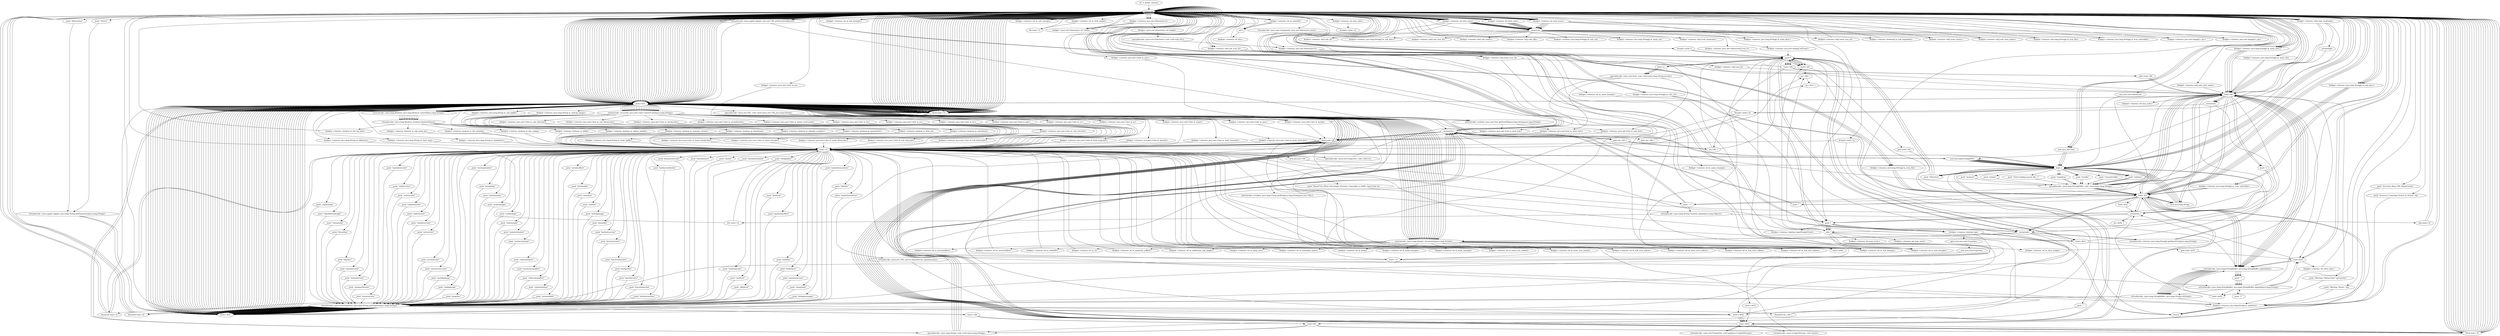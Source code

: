 digraph "" {
    "r0 := @this: stmenu"
    "load.r r0"
    "r0 := @this: stmenu"->"load.r r0";
    "load.r r0"->"load.r r0";
    "virtualinvoke <java.awt.Component: java.awt.Dimension size()>"
    "load.r r0"->"virtualinvoke <java.awt.Component: java.awt.Dimension size()>";
    "fieldput <stmenu: java.awt.Dimension d>"
    "virtualinvoke <java.awt.Component: java.awt.Dimension size()>"->"fieldput <stmenu: java.awt.Dimension d>";
    "push 0"
    "fieldput <stmenu: java.awt.Dimension d>"->"push 0";
    "store.i i65"
    "push 0"->"store.i i65";
    "store.i i65"->"push 0";
    "store.i i66"
    "push 0"->"store.i i66";
    "store.i i66"->"load.r r0";
    "push \"Notice\""
    "load.r r0"->"push \"Notice\"";
    "virtualinvoke <java.applet.Applet: java.lang.String getParameter(java.lang.String)>"
    "push \"Notice\""->"virtualinvoke <java.applet.Applet: java.lang.String getParameter(java.lang.String)>";
    "store.r $i31"
    "virtualinvoke <java.applet.Applet: java.lang.String getParameter(java.lang.String)>"->"store.r $i31";
    "load.r $i31"
    "store.r $i31"->"load.r $i31";
    "ifnull load.r r0"
    "load.r $i31"->"ifnull load.r r0";
    "ifnull load.r r0"->"load.r $i31";
    "load.r $i31"->"load.r r0";
    "virtualinvoke <java.applet.Applet: java.net.URL getDocumentBase()>"
    "load.r r0"->"virtualinvoke <java.applet.Applet: java.net.URL getDocumentBase()>";
    "staticinvoke <evalkey: java.lang.String getKey(java.lang.String,java.net.URL)>"
    "virtualinvoke <java.applet.Applet: java.net.URL getDocumentBase()>"->"staticinvoke <evalkey: java.lang.String getKey(java.lang.String,java.net.URL)>";
    "store.r r2"
    "staticinvoke <evalkey: java.lang.String getKey(java.lang.String,java.net.URL)>"->"store.r r2";
    "load.r r2"
    "store.r r2"->"load.r r2";
    "push \"SmartTree Menu (Developer Version), Copyright (c) 2000, OpenCube Inc.\""
    "load.r r2"->"push \"SmartTree Menu (Developer Version), Copyright (c) 2000, OpenCube Inc.\"";
    "virtualinvoke <java.lang.String: boolean equals(java.lang.Object)>"
    "push \"SmartTree Menu (Developer Version), Copyright (c) 2000, OpenCube Inc.\""->"virtualinvoke <java.lang.String: boolean equals(java.lang.Object)>";
    "ifne load.r r0"
    "virtualinvoke <java.lang.String: boolean equals(java.lang.Object)>"->"ifne load.r r0";
    "ifne load.r r0"->"load.r r2";
    "push \"-1\""
    "load.r r2"->"push \"-1\"";
    "push \"-1\""->"virtualinvoke <java.lang.String: boolean equals(java.lang.Object)>";
    "ifeq load.r r0"
    "virtualinvoke <java.lang.String: boolean equals(java.lang.Object)>"->"ifeq load.r r0";
    "ifeq load.r r0"->"load.r r0";
    "push \"Incorrect Base URL Registration\""
    "load.r r0"->"push \"Incorrect Base URL Registration\"";
    "fieldput <stmenu: java.lang.String m_onsbtext>"
    "push \"Incorrect Base URL Registration\""->"fieldput <stmenu: java.lang.String m_onsbtext>";
    "return"
    "fieldput <stmenu: java.lang.String m_onsbtext>"->"return";
    "ifeq load.r r0"->"load.r r0";
    "push \"Incorrect Copyright Notice in \'Notice\' tag\""
    "load.r r0"->"push \"Incorrect Copyright Notice in \'Notice\' tag\"";
    "push \"Incorrect Copyright Notice in \'Notice\' tag\""->"fieldput <stmenu: java.lang.String m_onsbtext>";
    "fieldput <stmenu: java.lang.String m_onsbtext>"->"return";
    "ifne load.r r0"->"load.r r0";
    "push 1"
    "load.r r0"->"push 1";
    "fieldput <stmenu: boolean tag>"
    "push 1"->"fieldput <stmenu: boolean tag>";
    "goto new java.util.Properties"
    "fieldput <stmenu: boolean tag>"->"goto new java.util.Properties";
    "new java.util.Properties"
    "goto new java.util.Properties"->"new java.util.Properties";
    "new java.util.Properties"->"store.r r2";
    "store.r r2"->"load.r r2";
    "specialinvoke <java.util.Properties: void <init>()>"
    "load.r r2"->"specialinvoke <java.util.Properties: void <init>()>";
    "specialinvoke <java.util.Properties: void <init>()>"->"load.r r0";
    "push \"filelocation\""
    "load.r r0"->"push \"filelocation\"";
    "push \"filelocation\""->"virtualinvoke <java.applet.Applet: java.lang.String getParameter(java.lang.String)>";
    "virtualinvoke <java.applet.Applet: java.lang.String getParameter(java.lang.String)>"->"store.r $i31";
    "store.r $i31"->"load.r $i31";
    "ifnonnull load.r r2"
    "load.r $i31"->"ifnonnull load.r r2";
    "ifnonnull load.r r2"->"load.r r0";
    "push \"Missing \\\"filelocation\\\" parameter\""
    "load.r r0"->"push \"Missing \\\"filelocation\\\" parameter\"";
    "push \"Missing \\\"filelocation\\\" parameter\""->"fieldput <stmenu: java.lang.String m_onsbtext>";
    "fieldput <stmenu: java.lang.String m_onsbtext>"->"load.r r0";
    "load.r r0"->"push 0";
    "push 0"->"fieldput <stmenu: boolean tag>";
    "fieldput <stmenu: boolean tag>"->"return";
    "fieldput <stmenu: boolean tag>"->"store.r r2";
    "store.r r2"->"load.r r0";
    "new java.lang.StringBuffer"
    "load.r r0"->"new java.lang.StringBuffer";
    "dup1.r"
    "new java.lang.StringBuffer"->"dup1.r";
    "push \"Error loading param file: \\\"\""
    "dup1.r"->"push \"Error loading param file: \\\"\"";
    "specialinvoke <java.lang.StringBuffer: void <init>(java.lang.String)>"
    "push \"Error loading param file: \\\"\""->"specialinvoke <java.lang.StringBuffer: void <init>(java.lang.String)>";
    "specialinvoke <java.lang.StringBuffer: void <init>(java.lang.String)>"->"load.r $i31";
    "virtualinvoke <java.lang.StringBuffer: java.lang.StringBuffer append(java.lang.String)>"
    "load.r $i31"->"virtualinvoke <java.lang.StringBuffer: java.lang.StringBuffer append(java.lang.String)>";
    "push \"\\\"\""
    "virtualinvoke <java.lang.StringBuffer: java.lang.StringBuffer append(java.lang.String)>"->"push \"\\\"\"";
    "push \"\\\"\""->"virtualinvoke <java.lang.StringBuffer: java.lang.StringBuffer append(java.lang.String)>";
    "virtualinvoke <java.lang.StringBuffer: java.lang.String toString()>"
    "virtualinvoke <java.lang.StringBuffer: java.lang.StringBuffer append(java.lang.String)>"->"virtualinvoke <java.lang.StringBuffer: java.lang.String toString()>";
    "virtualinvoke <java.lang.StringBuffer: java.lang.String toString()>"->"fieldput <stmenu: java.lang.String m_onsbtext>";
    "fieldput <stmenu: java.lang.String m_onsbtext>"->"load.r r0";
    "load.r r0"->"push 0";
    "push 0"->"fieldput <stmenu: boolean tag>";
    "fieldput <stmenu: boolean tag>"->"return";
    "ifnonnull load.r r2"->"load.r r2";
    "new java.net.URL"
    "load.r r2"->"new java.net.URL";
    "new java.net.URL"->"dup1.r";
    "dup1.r"->"load.r r0";
    "load.r r0"->"virtualinvoke <java.applet.Applet: java.net.URL getDocumentBase()>";
    "virtualinvoke <java.applet.Applet: java.net.URL getDocumentBase()>"->"load.r $i31";
    "specialinvoke <java.net.URL: void <init>(java.net.URL,java.lang.String)>"
    "load.r $i31"->"specialinvoke <java.net.URL: void <init>(java.net.URL,java.lang.String)>";
    "virtualinvoke <java.net.URL: java.io.InputStream openStream()>"
    "specialinvoke <java.net.URL: void <init>(java.net.URL,java.lang.String)>"->"virtualinvoke <java.net.URL: java.io.InputStream openStream()>";
    "store.r $r62"
    "virtualinvoke <java.net.URL: java.io.InputStream openStream()>"->"store.r $r62";
    "load.r $r62"
    "store.r $r62"->"load.r $r62";
    "virtualinvoke <java.util.Properties: void load(java.io.InputStream)>"
    "load.r $r62"->"virtualinvoke <java.util.Properties: void load(java.io.InputStream)>";
    "virtualinvoke <java.util.Properties: void load(java.io.InputStream)>"->"load.r $r62";
    "virtualinvoke <java.io.InputStream: void close()>"
    "load.r $r62"->"virtualinvoke <java.io.InputStream: void close()>";
    "goto load.r r2"
    "virtualinvoke <java.io.InputStream: void close()>"->"goto load.r r2";
    "goto load.r r2"->"load.r r2";
    "push \"loadmsgcolor\""
    "load.r r2"->"push \"loadmsgcolor\"";
    "virtualinvoke <java.util.Properties: java.lang.String getProperty(java.lang.String)>"
    "push \"loadmsgcolor\""->"virtualinvoke <java.util.Properties: java.lang.String getProperty(java.lang.String)>";
    "virtualinvoke <java.util.Properties: java.lang.String getProperty(java.lang.String)>"->"store.r $i31";
    "store.r $i31"->"load.r $i31";
    "ifnull load.r r2"
    "load.r $i31"->"ifnull load.r r2";
    "ifnull load.r r2"->"load.r r0";
    "load.r r0"->"load.r $i31";
    "staticinvoke <occcolor: java.awt.Color ConvertColor(java.lang.String)>"
    "load.r $i31"->"staticinvoke <occcolor: java.awt.Color ConvertColor(java.lang.String)>";
    "fieldput <stmenu: java.awt.Color m_load_msgcolor>"
    "staticinvoke <occcolor: java.awt.Color ConvertColor(java.lang.String)>"->"fieldput <stmenu: java.awt.Color m_load_msgcolor>";
    "fieldput <stmenu: java.awt.Color m_load_msgcolor>"->"load.r r2";
    "push \"onsbtext\""
    "load.r r2"->"push \"onsbtext\"";
    "push \"onsbtext\""->"virtualinvoke <java.util.Properties: java.lang.String getProperty(java.lang.String)>";
    "virtualinvoke <java.util.Properties: java.lang.String getProperty(java.lang.String)>"->"store.r $i31";
    "store.r $i31"->"load.r $i31";
    "load.r $i31"->"ifnull load.r r2";
    "ifnull load.r r2"->"load.r r0";
    "load.r r0"->"load.r $i31";
    "load.r $i31"->"fieldput <stmenu: java.lang.String m_onsbtext>";
    "fieldput <stmenu: java.lang.String m_onsbtext>"->"load.r r2";
    "push \"offsbtext\""
    "load.r r2"->"push \"offsbtext\"";
    "push \"offsbtext\""->"virtualinvoke <java.util.Properties: java.lang.String getProperty(java.lang.String)>";
    "virtualinvoke <java.util.Properties: java.lang.String getProperty(java.lang.String)>"->"store.r $i31";
    "store.r $i31"->"load.r $i31";
    "load.r $i31"->"ifnull load.r r2";
    "ifnull load.r r2"->"load.r r0";
    "load.r r0"->"load.r $i31";
    "fieldput <stmenu: java.lang.String m_offsbtext>"
    "load.r $i31"->"fieldput <stmenu: java.lang.String m_offsbtext>";
    "fieldput <stmenu: java.lang.String m_offsbtext>"->"load.r r2";
    "push \"loadmsg\""
    "load.r r2"->"push \"loadmsg\"";
    "push \"loadmsg\""->"virtualinvoke <java.util.Properties: java.lang.String getProperty(java.lang.String)>";
    "virtualinvoke <java.util.Properties: java.lang.String getProperty(java.lang.String)>"->"store.r $i31";
    "store.r $i31"->"load.r $i31";
    "load.r $i31"->"ifnull load.r r2";
    "ifnull load.r r2"->"load.r r0";
    "load.r r0"->"load.r $i31";
    "fieldput <stmenu: java.lang.String m_load_msg>"
    "load.r $i31"->"fieldput <stmenu: java.lang.String m_load_msg>";
    "fieldput <stmenu: java.lang.String m_load_msg>"->"load.r r2";
    "push \"maintextyoffset\""
    "load.r r2"->"push \"maintextyoffset\"";
    "push \"maintextyoffset\""->"virtualinvoke <java.util.Properties: java.lang.String getProperty(java.lang.String)>";
    "virtualinvoke <java.util.Properties: java.lang.String getProperty(java.lang.String)>"->"store.r $i31";
    "store.r $i31"->"load.r $i31";
    "load.r $i31"->"ifnull load.r r2";
    "ifnull load.r r2"->"load.r r0";
    "load.r r0"->"load.r $i31";
    "staticinvoke <java.lang.Integer: int parseInt(java.lang.String)>"
    "load.r $i31"->"staticinvoke <java.lang.Integer: int parseInt(java.lang.String)>";
    "fieldput <stmenu: int m_maintext_yoffset>"
    "staticinvoke <java.lang.Integer: int parseInt(java.lang.String)>"->"fieldput <stmenu: int m_maintext_yoffset>";
    "fieldput <stmenu: int m_maintext_yoffset>"->"load.r r2";
    "push \"loadfont\""
    "load.r r2"->"push \"loadfont\"";
    "push \"loadfont\""->"virtualinvoke <java.util.Properties: java.lang.String getProperty(java.lang.String)>";
    "virtualinvoke <java.util.Properties: java.lang.String getProperty(java.lang.String)>"->"store.r $i31";
    "store.r $i31"->"load.r $i31";
    "load.r $i31"->"ifnull load.r r0";
    "ifnull load.r r0"->"load.r r0";
    "load.r r0"->"load.r $i31";
    "push \",\""
    "load.r $i31"->"push \",\"";
    "staticinvoke <ocfontc: java.awt.Font getFontSD(java.lang.String,java.lang.String)>"
    "push \",\""->"staticinvoke <ocfontc: java.awt.Font getFontSD(java.lang.String,java.lang.String)>";
    "fieldput <stmenu: java.awt.Font m_load_font>"
    "staticinvoke <ocfontc: java.awt.Font getFontSD(java.lang.String,java.lang.String)>"->"fieldput <stmenu: java.awt.Font m_load_font>";
    "fieldput <stmenu: java.awt.Font m_load_font>"->"goto load.r r2";
    "goto load.r r2"->"load.r r2";
    "push \"loadwhere\""
    "load.r r2"->"push \"loadwhere\"";
    "push \"loadwhere\""->"virtualinvoke <java.util.Properties: java.lang.String getProperty(java.lang.String)>";
    "virtualinvoke <java.util.Properties: java.lang.String getProperty(java.lang.String)>"->"store.r $i31";
    "store.r $i31"->"load.r $i31";
    "load.r $i31"->"ifnull load.r r2";
    "ifnull load.r r2"->"load.r r0";
    "load.r r0"->"load.r $i31";
    "fieldput <stmenu: java.lang.String m_loadwhere>"
    "load.r $i31"->"fieldput <stmenu: java.lang.String m_loadwhere>";
    "fieldput <stmenu: java.lang.String m_loadwhere>"->"load.r r2";
    "push \"animatearrows\""
    "load.r r2"->"push \"animatearrows\"";
    "push \"animatearrows\""->"virtualinvoke <java.util.Properties: java.lang.String getProperty(java.lang.String)>";
    "virtualinvoke <java.util.Properties: java.lang.String getProperty(java.lang.String)>"->"store.r $i31";
    "store.r $i31"->"load.r $i31";
    "load.r $i31"->"ifnull load.r r2";
    "ifnull load.r r2"->"load.r r0";
    "load.r r0"->"load.r $i31";
    "staticinvoke <java.lang.Boolean: java.lang.Boolean valueOf(java.lang.String)>"
    "load.r $i31"->"staticinvoke <java.lang.Boolean: java.lang.Boolean valueOf(java.lang.String)>";
    "virtualinvoke <java.lang.Boolean: boolean booleanValue()>"
    "staticinvoke <java.lang.Boolean: java.lang.Boolean valueOf(java.lang.String)>"->"virtualinvoke <java.lang.Boolean: boolean booleanValue()>";
    "fieldput <stmenu: boolean m_animate_arrows>"
    "virtualinvoke <java.lang.Boolean: boolean booleanValue()>"->"fieldput <stmenu: boolean m_animate_arrows>";
    "fieldput <stmenu: boolean m_animate_arrows>"->"load.r r2";
    "push \"showhand\""
    "load.r r2"->"push \"showhand\"";
    "push \"showhand\""->"virtualinvoke <java.util.Properties: java.lang.String getProperty(java.lang.String)>";
    "virtualinvoke <java.util.Properties: java.lang.String getProperty(java.lang.String)>"->"store.r $i31";
    "store.r $i31"->"load.r $i31";
    "load.r $i31"->"ifnull load.r r2";
    "ifnull load.r r2"->"load.r r0";
    "load.r r0"->"load.r $i31";
    "load.r $i31"->"staticinvoke <java.lang.Boolean: java.lang.Boolean valueOf(java.lang.String)>";
    "staticinvoke <java.lang.Boolean: java.lang.Boolean valueOf(java.lang.String)>"->"virtualinvoke <java.lang.Boolean: boolean booleanValue()>";
    "fieldput <stmenu: boolean m_showhand>"
    "virtualinvoke <java.lang.Boolean: boolean booleanValue()>"->"fieldput <stmenu: boolean m_showhand>";
    "fieldput <stmenu: boolean m_showhand>"->"load.r r2";
    "push \"tilebginmargins\""
    "load.r r2"->"push \"tilebginmargins\"";
    "push \"tilebginmargins\""->"virtualinvoke <java.util.Properties: java.lang.String getProperty(java.lang.String)>";
    "virtualinvoke <java.util.Properties: java.lang.String getProperty(java.lang.String)>"->"store.r $i31";
    "store.r $i31"->"load.r $i31";
    "load.r $i31"->"ifnull load.r r2";
    "ifnull load.r r2"->"load.r r0";
    "load.r r0"->"load.r $i31";
    "load.r $i31"->"staticinvoke <java.lang.Boolean: java.lang.Boolean valueOf(java.lang.String)>";
    "staticinvoke <java.lang.Boolean: java.lang.Boolean valueOf(java.lang.String)>"->"virtualinvoke <java.lang.Boolean: boolean booleanValue()>";
    "fieldput <stmenu: boolean m_tilebgin_margins>"
    "virtualinvoke <java.lang.Boolean: boolean booleanValue()>"->"fieldput <stmenu: boolean m_tilebgin_margins>";
    "fieldput <stmenu: boolean m_tilebgin_margins>"->"load.r r2";
    "push \"underlinemaintext\""
    "load.r r2"->"push \"underlinemaintext\"";
    "push \"underlinemaintext\""->"virtualinvoke <java.util.Properties: java.lang.String getProperty(java.lang.String)>";
    "virtualinvoke <java.util.Properties: java.lang.String getProperty(java.lang.String)>"->"store.r $i31";
    "store.r $i31"->"load.r $i31";
    "load.r $i31"->"ifnull load.r r2";
    "ifnull load.r r2"->"load.r r0";
    "load.r r0"->"load.r $i31";
    "load.r $i31"->"staticinvoke <java.lang.Boolean: java.lang.Boolean valueOf(java.lang.String)>";
    "staticinvoke <java.lang.Boolean: java.lang.Boolean valueOf(java.lang.String)>"->"virtualinvoke <java.lang.Boolean: boolean booleanValue()>";
    "fieldput <stmenu: boolean m_unmaintext>"
    "virtualinvoke <java.lang.Boolean: boolean booleanValue()>"->"fieldput <stmenu: boolean m_unmaintext>";
    "fieldput <stmenu: boolean m_unmaintext>"->"load.r r2";
    "push \"hidebar\""
    "load.r r2"->"push \"hidebar\"";
    "push \"hidebar\""->"virtualinvoke <java.util.Properties: java.lang.String getProperty(java.lang.String)>";
    "virtualinvoke <java.util.Properties: java.lang.String getProperty(java.lang.String)>"->"store.r $i31";
    "store.r $i31"->"load.r $i31";
    "load.r $i31"->"ifnull load.r r2";
    "ifnull load.r r2"->"load.r r0";
    "load.r r0"->"load.r $i31";
    "load.r $i31"->"staticinvoke <java.lang.Boolean: java.lang.Boolean valueOf(java.lang.String)>";
    "staticinvoke <java.lang.Boolean: java.lang.Boolean valueOf(java.lang.String)>"->"virtualinvoke <java.lang.Boolean: boolean booleanValue()>";
    "fieldput <stmenu: boolean m_hide_sb>"
    "virtualinvoke <java.lang.Boolean: boolean booleanValue()>"->"fieldput <stmenu: boolean m_hide_sb>";
    "fieldput <stmenu: boolean m_hide_sb>"->"load.r r2";
    "push \"underlinesubtext\""
    "load.r r2"->"push \"underlinesubtext\"";
    "push \"underlinesubtext\""->"virtualinvoke <java.util.Properties: java.lang.String getProperty(java.lang.String)>";
    "virtualinvoke <java.util.Properties: java.lang.String getProperty(java.lang.String)>"->"store.r $i31";
    "store.r $i31"->"load.r $i31";
    "load.r $i31"->"ifnull load.r r2";
    "ifnull load.r r2"->"load.r r0";
    "load.r r0"->"load.r $i31";
    "load.r $i31"->"staticinvoke <java.lang.Boolean: java.lang.Boolean valueOf(java.lang.String)>";
    "staticinvoke <java.lang.Boolean: java.lang.Boolean valueOf(java.lang.String)>"->"virtualinvoke <java.lang.Boolean: boolean booleanValue()>";
    "fieldput <stmenu: boolean m_unsubtext>"
    "virtualinvoke <java.lang.Boolean: boolean booleanValue()>"->"fieldput <stmenu: boolean m_unsubtext>";
    "fieldput <stmenu: boolean m_unsubtext>"->"load.r r2";
    "push \"clipmainbg\""
    "load.r r2"->"push \"clipmainbg\"";
    "push \"clipmainbg\""->"virtualinvoke <java.util.Properties: java.lang.String getProperty(java.lang.String)>";
    "virtualinvoke <java.util.Properties: java.lang.String getProperty(java.lang.String)>"->"store.r $i31";
    "store.r $i31"->"load.r $i31";
    "load.r $i31"->"ifnull load.r r2";
    "ifnull load.r r2"->"load.r r0";
    "load.r r0"->"load.r $i31";
    "load.r $i31"->"staticinvoke <java.lang.Boolean: java.lang.Boolean valueOf(java.lang.String)>";
    "staticinvoke <java.lang.Boolean: java.lang.Boolean valueOf(java.lang.String)>"->"virtualinvoke <java.lang.Boolean: boolean booleanValue()>";
    "fieldput <stmenu: boolean m_clip_main_bg>"
    "virtualinvoke <java.lang.Boolean: boolean booleanValue()>"->"fieldput <stmenu: boolean m_clip_main_bg>";
    "fieldput <stmenu: boolean m_clip_main_bg>"->"load.r r2";
    "push \"clipadditionheight\""
    "load.r r2"->"push \"clipadditionheight\"";
    "push \"clipadditionheight\""->"virtualinvoke <java.util.Properties: java.lang.String getProperty(java.lang.String)>";
    "virtualinvoke <java.util.Properties: java.lang.String getProperty(java.lang.String)>"->"store.r $i31";
    "store.r $i31"->"load.r $i31";
    "load.r $i31"->"ifnull load.r r2";
    "ifnull load.r r2"->"load.r r0";
    "load.r r0"->"load.r $i31";
    "load.r $i31"->"staticinvoke <java.lang.Integer: int parseInt(java.lang.String)>";
    "fieldput <stmenu: int m_additional_clip_height>"
    "staticinvoke <java.lang.Integer: int parseInt(java.lang.String)>"->"fieldput <stmenu: int m_additional_clip_height>";
    "fieldput <stmenu: int m_additional_clip_height>"->"load.r r2";
    "push \"tilemainbg\""
    "load.r r2"->"push \"tilemainbg\"";
    "push \"tilemainbg\""->"virtualinvoke <java.util.Properties: java.lang.String getProperty(java.lang.String)>";
    "virtualinvoke <java.util.Properties: java.lang.String getProperty(java.lang.String)>"->"store.r $i31";
    "store.r $i31"->"load.r $i31";
    "load.r $i31"->"ifnull load.r r2";
    "ifnull load.r r2"->"load.r r0";
    "load.r r0"->"load.r $i31";
    "load.r $i31"->"staticinvoke <java.lang.Boolean: java.lang.Boolean valueOf(java.lang.String)>";
    "staticinvoke <java.lang.Boolean: java.lang.Boolean valueOf(java.lang.String)>"->"virtualinvoke <java.lang.Boolean: boolean booleanValue()>";
    "fieldput <stmenu: boolean m_tile_mainbg>"
    "virtualinvoke <java.lang.Boolean: boolean booleanValue()>"->"fieldput <stmenu: boolean m_tile_mainbg>";
    "fieldput <stmenu: boolean m_tile_mainbg>"->"load.r r2";
    "push \"tilesubbg\""
    "load.r r2"->"push \"tilesubbg\"";
    "push \"tilesubbg\""->"virtualinvoke <java.util.Properties: java.lang.String getProperty(java.lang.String)>";
    "virtualinvoke <java.util.Properties: java.lang.String getProperty(java.lang.String)>"->"store.r $i31";
    "store.r $i31"->"load.r $i31";
    "load.r $i31"->"ifnull load.r r2";
    "ifnull load.r r2"->"load.r r0";
    "load.r r0"->"load.r $i31";
    "load.r $i31"->"staticinvoke <java.lang.Boolean: java.lang.Boolean valueOf(java.lang.String)>";
    "staticinvoke <java.lang.Boolean: java.lang.Boolean valueOf(java.lang.String)>"->"virtualinvoke <java.lang.Boolean: boolean booleanValue()>";
    "fieldput <stmenu: boolean m_tile_subbg>"
    "virtualinvoke <java.lang.Boolean: boolean booleanValue()>"->"fieldput <stmenu: boolean m_tile_subbg>";
    "fieldput <stmenu: boolean m_tile_subbg>"->"load.r r2";
    "push \"bgcolor\""
    "load.r r2"->"push \"bgcolor\"";
    "push \"bgcolor\""->"virtualinvoke <java.util.Properties: java.lang.String getProperty(java.lang.String)>";
    "virtualinvoke <java.util.Properties: java.lang.String getProperty(java.lang.String)>"->"store.r $i31";
    "store.r $i31"->"load.r $i31";
    "load.r $i31"->"ifnull load.r r2";
    "ifnull load.r r2"->"load.r r0";
    "load.r r0"->"load.r $i31";
    "load.r $i31"->"staticinvoke <occcolor: java.awt.Color ConvertColor(java.lang.String)>";
    "fieldput <stmenu: java.awt.Color m_bgcolor>"
    "staticinvoke <occcolor: java.awt.Color ConvertColor(java.lang.String)>"->"fieldput <stmenu: java.awt.Color m_bgcolor>";
    "fieldput <stmenu: java.awt.Color m_bgcolor>"->"load.r r2";
    "push \"mainboxcolor\""
    "load.r r2"->"push \"mainboxcolor\"";
    "push \"mainboxcolor\""->"virtualinvoke <java.util.Properties: java.lang.String getProperty(java.lang.String)>";
    "virtualinvoke <java.util.Properties: java.lang.String getProperty(java.lang.String)>"->"store.r $i31";
    "store.r $i31"->"load.r $i31";
    "load.r $i31"->"ifnull load.r r2";
    "ifnull load.r r2"->"load.r r0";
    "load.r r0"->"load.r $i31";
    "load.r $i31"->"staticinvoke <occcolor: java.awt.Color ConvertColor(java.lang.String)>";
    "fieldput <stmenu: java.awt.Color m_main_boxcolor>"
    "staticinvoke <occcolor: java.awt.Color ConvertColor(java.lang.String)>"->"fieldput <stmenu: java.awt.Color m_main_boxcolor>";
    "fieldput <stmenu: java.awt.Color m_main_boxcolor>"->"load.r r2";
    "push \"maintextcolor\""
    "load.r r2"->"push \"maintextcolor\"";
    "push \"maintextcolor\""->"virtualinvoke <java.util.Properties: java.lang.String getProperty(java.lang.String)>";
    "virtualinvoke <java.util.Properties: java.lang.String getProperty(java.lang.String)>"->"store.r $i31";
    "store.r $i31"->"load.r $i31";
    "load.r $i31"->"ifnull load.r r2";
    "ifnull load.r r2"->"load.r r0";
    "load.r r0"->"load.r $i31";
    "load.r $i31"->"staticinvoke <occcolor: java.awt.Color ConvertColor(java.lang.String)>";
    "fieldput <stmenu: java.awt.Color m_main_textcolor>"
    "staticinvoke <occcolor: java.awt.Color ConvertColor(java.lang.String)>"->"fieldput <stmenu: java.awt.Color m_main_textcolor>";
    "fieldput <stmenu: java.awt.Color m_main_textcolor>"->"load.r r2";
    "push \"maintexthlcolor\""
    "load.r r2"->"push \"maintexthlcolor\"";
    "push \"maintexthlcolor\""->"virtualinvoke <java.util.Properties: java.lang.String getProperty(java.lang.String)>";
    "virtualinvoke <java.util.Properties: java.lang.String getProperty(java.lang.String)>"->"store.r $i31";
    "store.r $i31"->"load.r $i31";
    "load.r $i31"->"ifnull load.r r2";
    "ifnull load.r r2"->"load.r r0";
    "load.r r0"->"load.r $i31";
    "load.r $i31"->"staticinvoke <occcolor: java.awt.Color ConvertColor(java.lang.String)>";
    "fieldput <stmenu: java.awt.Color m_main_texthlcolor>"
    "staticinvoke <occcolor: java.awt.Color ConvertColor(java.lang.String)>"->"fieldput <stmenu: java.awt.Color m_main_texthlcolor>";
    "fieldput <stmenu: java.awt.Color m_main_texthlcolor>"->"load.r r2";
    "push \"mainoutcolor\""
    "load.r r2"->"push \"mainoutcolor\"";
    "push \"mainoutcolor\""->"virtualinvoke <java.util.Properties: java.lang.String getProperty(java.lang.String)>";
    "virtualinvoke <java.util.Properties: java.lang.String getProperty(java.lang.String)>"->"store.r $i31";
    "store.r $i31"->"load.r $i31";
    "load.r $i31"->"ifnull load.r r2";
    "ifnull load.r r2"->"load.r r0";
    "load.r r0"->"load.r $i31";
    "load.r $i31"->"staticinvoke <occcolor: java.awt.Color ConvertColor(java.lang.String)>";
    "fieldput <stmenu: java.awt.Color m_main_outcolor>"
    "staticinvoke <occcolor: java.awt.Color ConvertColor(java.lang.String)>"->"fieldput <stmenu: java.awt.Color m_main_outcolor>";
    "fieldput <stmenu: java.awt.Color m_main_outcolor>"->"load.r r2";
    "push \"mainhloutcolor\""
    "load.r r2"->"push \"mainhloutcolor\"";
    "push \"mainhloutcolor\""->"virtualinvoke <java.util.Properties: java.lang.String getProperty(java.lang.String)>";
    "virtualinvoke <java.util.Properties: java.lang.String getProperty(java.lang.String)>"->"store.r $i31";
    "store.r $i31"->"load.r $i31";
    "load.r $i31"->"ifnull load.r r2";
    "ifnull load.r r2"->"load.r r0";
    "load.r r0"->"load.r $i31";
    "load.r $i31"->"staticinvoke <occcolor: java.awt.Color ConvertColor(java.lang.String)>";
    "fieldput <stmenu: java.awt.Color m_main_hloutcolor>"
    "staticinvoke <occcolor: java.awt.Color ConvertColor(java.lang.String)>"->"fieldput <stmenu: java.awt.Color m_main_hloutcolor>";
    "fieldput <stmenu: java.awt.Color m_main_hloutcolor>"->"load.r r2";
    "push \"subboxcolor\""
    "load.r r2"->"push \"subboxcolor\"";
    "push \"subboxcolor\""->"virtualinvoke <java.util.Properties: java.lang.String getProperty(java.lang.String)>";
    "virtualinvoke <java.util.Properties: java.lang.String getProperty(java.lang.String)>"->"store.r $i31";
    "store.r $i31"->"load.r $i31";
    "load.r $i31"->"ifnull load.r r2";
    "ifnull load.r r2"->"load.r r0";
    "load.r r0"->"load.r $i31";
    "load.r $i31"->"staticinvoke <occcolor: java.awt.Color ConvertColor(java.lang.String)>";
    "fieldput <stmenu: java.awt.Color m_sub_boxcolor>"
    "staticinvoke <occcolor: java.awt.Color ConvertColor(java.lang.String)>"->"fieldput <stmenu: java.awt.Color m_sub_boxcolor>";
    "fieldput <stmenu: java.awt.Color m_sub_boxcolor>"->"load.r r2";
    "push \"suboutcolor\""
    "load.r r2"->"push \"suboutcolor\"";
    "push \"suboutcolor\""->"virtualinvoke <java.util.Properties: java.lang.String getProperty(java.lang.String)>";
    "virtualinvoke <java.util.Properties: java.lang.String getProperty(java.lang.String)>"->"store.r $i31";
    "store.r $i31"->"load.r $i31";
    "load.r $i31"->"ifnull load.r r2";
    "ifnull load.r r2"->"load.r r0";
    "load.r r0"->"load.r $i31";
    "load.r $i31"->"staticinvoke <occcolor: java.awt.Color ConvertColor(java.lang.String)>";
    "fieldput <stmenu: java.awt.Color m_sub_outcolor>"
    "staticinvoke <occcolor: java.awt.Color ConvertColor(java.lang.String)>"->"fieldput <stmenu: java.awt.Color m_sub_outcolor>";
    "fieldput <stmenu: java.awt.Color m_sub_outcolor>"->"load.r r2";
    "push \"subhloutcolor\""
    "load.r r2"->"push \"subhloutcolor\"";
    "push \"subhloutcolor\""->"virtualinvoke <java.util.Properties: java.lang.String getProperty(java.lang.String)>";
    "virtualinvoke <java.util.Properties: java.lang.String getProperty(java.lang.String)>"->"store.r $i31";
    "store.r $i31"->"load.r $i31";
    "load.r $i31"->"ifnull load.r r2";
    "ifnull load.r r2"->"load.r r0";
    "load.r r0"->"load.r $i31";
    "load.r $i31"->"staticinvoke <occcolor: java.awt.Color ConvertColor(java.lang.String)>";
    "fieldput <stmenu: java.awt.Color m_sub_hloutcolor>"
    "staticinvoke <occcolor: java.awt.Color ConvertColor(java.lang.String)>"->"fieldput <stmenu: java.awt.Color m_sub_hloutcolor>";
    "fieldput <stmenu: java.awt.Color m_sub_hloutcolor>"->"load.r r2";
    "push \"subtextcolor\""
    "load.r r2"->"push \"subtextcolor\"";
    "push \"subtextcolor\""->"virtualinvoke <java.util.Properties: java.lang.String getProperty(java.lang.String)>";
    "virtualinvoke <java.util.Properties: java.lang.String getProperty(java.lang.String)>"->"store.r $i31";
    "store.r $i31"->"load.r $i31";
    "load.r $i31"->"ifnull load.r r2";
    "ifnull load.r r2"->"load.r r0";
    "load.r r0"->"load.r $i31";
    "load.r $i31"->"staticinvoke <occcolor: java.awt.Color ConvertColor(java.lang.String)>";
    "fieldput <stmenu: java.awt.Color m_sub_textcolor>"
    "staticinvoke <occcolor: java.awt.Color ConvertColor(java.lang.String)>"->"fieldput <stmenu: java.awt.Color m_sub_textcolor>";
    "fieldput <stmenu: java.awt.Color m_sub_textcolor>"->"load.r r2";
    "push \"subhltextcolor\""
    "load.r r2"->"push \"subhltextcolor\"";
    "push \"subhltextcolor\""->"virtualinvoke <java.util.Properties: java.lang.String getProperty(java.lang.String)>";
    "virtualinvoke <java.util.Properties: java.lang.String getProperty(java.lang.String)>"->"store.r $i31";
    "store.r $i31"->"load.r $i31";
    "load.r $i31"->"ifnull load.r r2";
    "ifnull load.r r2"->"load.r r0";
    "load.r r0"->"load.r $i31";
    "load.r $i31"->"staticinvoke <occcolor: java.awt.Color ConvertColor(java.lang.String)>";
    "fieldput <stmenu: java.awt.Color m_sub_hltextcolor>"
    "staticinvoke <occcolor: java.awt.Color ConvertColor(java.lang.String)>"->"fieldput <stmenu: java.awt.Color m_sub_hltextcolor>";
    "fieldput <stmenu: java.awt.Color m_sub_hltextcolor>"->"load.r r2";
    "push \"arrowcolor\""
    "load.r r2"->"push \"arrowcolor\"";
    "push \"arrowcolor\""->"virtualinvoke <java.util.Properties: java.lang.String getProperty(java.lang.String)>";
    "virtualinvoke <java.util.Properties: java.lang.String getProperty(java.lang.String)>"->"store.r $i31";
    "store.r $i31"->"load.r $i31";
    "load.r $i31"->"ifnull load.r r2";
    "ifnull load.r r2"->"load.r r0";
    "load.r r0"->"load.r $i31";
    "load.r $i31"->"staticinvoke <occcolor: java.awt.Color ConvertColor(java.lang.String)>";
    "fieldput <stmenu: java.awt.Color m_arrowcolor>"
    "staticinvoke <occcolor: java.awt.Color ConvertColor(java.lang.String)>"->"fieldput <stmenu: java.awt.Color m_arrowcolor>";
    "fieldput <stmenu: java.awt.Color m_arrowcolor>"->"load.r r2";
    "push \"arrowhlcolor\""
    "load.r r2"->"push \"arrowhlcolor\"";
    "push \"arrowhlcolor\""->"virtualinvoke <java.util.Properties: java.lang.String getProperty(java.lang.String)>";
    "virtualinvoke <java.util.Properties: java.lang.String getProperty(java.lang.String)>"->"store.r $i31";
    "store.r $i31"->"load.r $i31";
    "load.r $i31"->"ifnull load.r r2";
    "ifnull load.r r2"->"load.r r0";
    "load.r r0"->"load.r $i31";
    "load.r $i31"->"staticinvoke <occcolor: java.awt.Color ConvertColor(java.lang.String)>";
    "fieldput <stmenu: java.awt.Color m_arrowhlcolor>"
    "staticinvoke <occcolor: java.awt.Color ConvertColor(java.lang.String)>"->"fieldput <stmenu: java.awt.Color m_arrowhlcolor>";
    "fieldput <stmenu: java.awt.Color m_arrowhlcolor>"->"load.r r2";
    "push \"arrowactivecolor\""
    "load.r r2"->"push \"arrowactivecolor\"";
    "push \"arrowactivecolor\""->"virtualinvoke <java.util.Properties: java.lang.String getProperty(java.lang.String)>";
    "virtualinvoke <java.util.Properties: java.lang.String getProperty(java.lang.String)>"->"store.r $i31";
    "store.r $i31"->"load.r $i31";
    "load.r $i31"->"ifnull load.r r2";
    "ifnull load.r r2"->"load.r r0";
    "load.r r0"->"load.r $i31";
    "load.r $i31"->"staticinvoke <occcolor: java.awt.Color ConvertColor(java.lang.String)>";
    "fieldput <stmenu: java.awt.Color m_arrow_activecolor>"
    "staticinvoke <occcolor: java.awt.Color ConvertColor(java.lang.String)>"->"fieldput <stmenu: java.awt.Color m_arrow_activecolor>";
    "fieldput <stmenu: java.awt.Color m_arrow_activecolor>"->"load.r r2";
    "push \"mainbgimage\""
    "load.r r2"->"push \"mainbgimage\"";
    "push \"mainbgimage\""->"virtualinvoke <java.util.Properties: java.lang.String getProperty(java.lang.String)>";
    "virtualinvoke <java.util.Properties: java.lang.String getProperty(java.lang.String)>"->"store.r $i31";
    "store.r $i31"->"load.r $i31";
    "load.r $i31"->"ifnull load.r r2";
    "ifnull load.r r2"->"load.r r0";
    "load.r r0"->"load.r $i31";
    "fieldput <stmenu: java.lang.String m_main_bgfile>"
    "load.r $i31"->"fieldput <stmenu: java.lang.String m_main_bgfile>";
    "fieldput <stmenu: java.lang.String m_main_bgfile>"->"load.r r2";
    "push \"subbgimage\""
    "load.r r2"->"push \"subbgimage\"";
    "push \"subbgimage\""->"virtualinvoke <java.util.Properties: java.lang.String getProperty(java.lang.String)>";
    "virtualinvoke <java.util.Properties: java.lang.String getProperty(java.lang.String)>"->"store.r $i31";
    "store.r $i31"->"load.r $i31";
    "load.r $i31"->"ifnull load.r r2";
    "ifnull load.r r2"->"load.r r0";
    "load.r r0"->"load.r $i31";
    "fieldput <stmenu: java.lang.String m_sub_bgfile>"
    "load.r $i31"->"fieldput <stmenu: java.lang.String m_sub_bgfile>";
    "fieldput <stmenu: java.lang.String m_sub_bgfile>"->"load.r r2";
    "push \"jumpsize\""
    "load.r r2"->"push \"jumpsize\"";
    "push \"jumpsize\""->"virtualinvoke <java.util.Properties: java.lang.String getProperty(java.lang.String)>";
    "virtualinvoke <java.util.Properties: java.lang.String getProperty(java.lang.String)>"->"store.r $i31";
    "store.r $i31"->"load.r $i31";
    "load.r $i31"->"ifnull load.r r2";
    "ifnull load.r r2"->"load.r r0";
    "load.r r0"->"load.r $i31";
    "load.r $i31"->"staticinvoke <java.lang.Integer: int parseInt(java.lang.String)>";
    "fieldput <stmenu: int m_jump_size>"
    "staticinvoke <java.lang.Integer: int parseInt(java.lang.String)>"->"fieldput <stmenu: int m_jump_size>";
    "fieldput <stmenu: int m_jump_size>"->"load.r r2";
    "push \"startopenindex\""
    "load.r r2"->"push \"startopenindex\"";
    "push \"startopenindex\""->"virtualinvoke <java.util.Properties: java.lang.String getProperty(java.lang.String)>";
    "virtualinvoke <java.util.Properties: java.lang.String getProperty(java.lang.String)>"->"store.r $i31";
    "store.r $i31"->"load.r $i31";
    "load.r $i31"->"ifnull load.r r2";
    "ifnull load.r r2"->"load.r r0";
    "load.r r0"->"load.r $i31";
    "load.r $i31"->"staticinvoke <java.lang.Integer: int parseInt(java.lang.String)>";
    "fieldput <stmenu: int m_startopen_index>"
    "staticinvoke <java.lang.Integer: int parseInt(java.lang.String)>"->"fieldput <stmenu: int m_startopen_index>";
    "fieldput <stmenu: int m_startopen_index>"->"load.r r2";
    "push \"jumpdelay\""
    "load.r r2"->"push \"jumpdelay\"";
    "push \"jumpdelay\""->"virtualinvoke <java.util.Properties: java.lang.String getProperty(java.lang.String)>";
    "virtualinvoke <java.util.Properties: java.lang.String getProperty(java.lang.String)>"->"store.r $i31";
    "store.r $i31"->"load.r $i31";
    "load.r $i31"->"ifnull load.r r2";
    "ifnull load.r r2"->"load.r r0";
    "load.r r0"->"load.r $i31";
    "load.r $i31"->"staticinvoke <java.lang.Integer: int parseInt(java.lang.String)>";
    "fieldput <stmenu: int m_delay>"
    "staticinvoke <java.lang.Integer: int parseInt(java.lang.String)>"->"fieldput <stmenu: int m_delay>";
    "fieldput <stmenu: int m_delay>"->"load.r r2";
    "push \"mainlmargin\""
    "load.r r2"->"push \"mainlmargin\"";
    "push \"mainlmargin\""->"virtualinvoke <java.util.Properties: java.lang.String getProperty(java.lang.String)>";
    "virtualinvoke <java.util.Properties: java.lang.String getProperty(java.lang.String)>"->"store.r $i31";
    "store.r $i31"->"load.r $i31";
    "load.r $i31"->"ifnull load.r r2";
    "ifnull load.r r2"->"load.r r0";
    "load.r r0"->"load.r $i31";
    "load.r $i31"->"staticinvoke <java.lang.Integer: int parseInt(java.lang.String)>";
    "fieldput <stmenu: int m_main_lmargin>"
    "staticinvoke <java.lang.Integer: int parseInt(java.lang.String)>"->"fieldput <stmenu: int m_main_lmargin>";
    "fieldput <stmenu: int m_main_lmargin>"->"load.r r2";
    "push \"mainrmargin\""
    "load.r r2"->"push \"mainrmargin\"";
    "push \"mainrmargin\""->"virtualinvoke <java.util.Properties: java.lang.String getProperty(java.lang.String)>";
    "virtualinvoke <java.util.Properties: java.lang.String getProperty(java.lang.String)>"->"store.r $i31";
    "store.r $i31"->"load.r $i31";
    "load.r $i31"->"ifnull load.r r2";
    "ifnull load.r r2"->"load.r r0";
    "load.r r0"->"load.r $i31";
    "load.r $i31"->"staticinvoke <java.lang.Integer: int parseInt(java.lang.String)>";
    "fieldput <stmenu: int m_main_rmargin>"
    "staticinvoke <java.lang.Integer: int parseInt(java.lang.String)>"->"fieldput <stmenu: int m_main_rmargin>";
    "fieldput <stmenu: int m_main_rmargin>"->"load.r r2";
    "push \"sublmargin\""
    "load.r r2"->"push \"sublmargin\"";
    "push \"sublmargin\""->"virtualinvoke <java.util.Properties: java.lang.String getProperty(java.lang.String)>";
    "virtualinvoke <java.util.Properties: java.lang.String getProperty(java.lang.String)>"->"store.r $i31";
    "store.r $i31"->"load.r $i31";
    "load.r $i31"->"ifnull load.r r2";
    "ifnull load.r r2"->"load.r r0";
    "load.r r0"->"load.r $i31";
    "load.r $i31"->"staticinvoke <java.lang.Integer: int parseInt(java.lang.String)>";
    "fieldput <stmenu: int m_sub_lmargin>"
    "staticinvoke <java.lang.Integer: int parseInt(java.lang.String)>"->"fieldput <stmenu: int m_sub_lmargin>";
    "fieldput <stmenu: int m_sub_lmargin>"->"load.r r2";
    "push \"subrmargin\""
    "load.r r2"->"push \"subrmargin\"";
    "push \"subrmargin\""->"virtualinvoke <java.util.Properties: java.lang.String getProperty(java.lang.String)>";
    "virtualinvoke <java.util.Properties: java.lang.String getProperty(java.lang.String)>"->"store.r $i31";
    "store.r $i31"->"load.r $i31";
    "load.r $i31"->"ifnull load.r r0";
    "ifnull load.r r0"->"load.r r0";
    "load.r r0"->"load.r $i31";
    "load.r $i31"->"staticinvoke <java.lang.Integer: int parseInt(java.lang.String)>";
    "fieldput <stmenu: int m_sub_rmargin>"
    "staticinvoke <java.lang.Integer: int parseInt(java.lang.String)>"->"fieldput <stmenu: int m_sub_rmargin>";
    "fieldput <stmenu: int m_sub_rmargin>"->"load.r r0";
    "load.r r0"->"load.r r0";
    "fieldget <stmenu: int m_sub_lmargin>"
    "load.r r0"->"fieldget <stmenu: int m_sub_lmargin>";
    "fieldget <stmenu: int m_sub_lmargin>"->"load.r r0";
    "fieldget <stmenu: int m_main_lmargin>"
    "load.r r0"->"fieldget <stmenu: int m_main_lmargin>";
    "add.i"
    "fieldget <stmenu: int m_main_lmargin>"->"add.i";
    "add.i"->"fieldput <stmenu: int m_sub_lmargin>";
    "fieldput <stmenu: int m_sub_lmargin>"->"load.r r0";
    "load.r r0"->"load.r r0";
    "fieldget <stmenu: int m_sub_rmargin>"
    "load.r r0"->"fieldget <stmenu: int m_sub_rmargin>";
    "fieldget <stmenu: int m_sub_rmargin>"->"load.r r0";
    "fieldget <stmenu: int m_main_rmargin>"
    "load.r r0"->"fieldget <stmenu: int m_main_rmargin>";
    "fieldget <stmenu: int m_main_rmargin>"->"add.i";
    "add.i"->"fieldput <stmenu: int m_sub_rmargin>";
    "fieldput <stmenu: int m_sub_rmargin>"->"load.r r2";
    "push \"maintextindent\""
    "load.r r2"->"push \"maintextindent\"";
    "push \"maintextindent\""->"virtualinvoke <java.util.Properties: java.lang.String getProperty(java.lang.String)>";
    "virtualinvoke <java.util.Properties: java.lang.String getProperty(java.lang.String)>"->"store.r $i31";
    "store.r $i31"->"load.r $i31";
    "load.r $i31"->"ifnull load.r r2";
    "ifnull load.r r2"->"load.r r0";
    "load.r r0"->"load.r $i31";
    "load.r $i31"->"staticinvoke <java.lang.Integer: int parseInt(java.lang.String)>";
    "fieldput <stmenu: int m_main_text_indent>"
    "staticinvoke <java.lang.Integer: int parseInt(java.lang.String)>"->"fieldput <stmenu: int m_main_text_indent>";
    "fieldput <stmenu: int m_main_text_indent>"->"load.r r2";
    "push \"mainiconindent\""
    "load.r r2"->"push \"mainiconindent\"";
    "push \"mainiconindent\""->"virtualinvoke <java.util.Properties: java.lang.String getProperty(java.lang.String)>";
    "virtualinvoke <java.util.Properties: java.lang.String getProperty(java.lang.String)>"->"store.r $i31";
    "store.r $i31"->"load.r $i31";
    "load.r $i31"->"ifnull load.r r2";
    "ifnull load.r r2"->"load.r r0";
    "load.r r0"->"load.r $i31";
    "load.r $i31"->"staticinvoke <java.lang.Integer: int parseInt(java.lang.String)>";
    "fieldput <stmenu: int m_main_icon_indent>"
    "staticinvoke <java.lang.Integer: int parseInt(java.lang.String)>"->"fieldput <stmenu: int m_main_icon_indent>";
    "fieldput <stmenu: int m_main_icon_indent>"->"load.r r2";
    "push \"subiconindent\""
    "load.r r2"->"push \"subiconindent\"";
    "push \"subiconindent\""->"virtualinvoke <java.util.Properties: java.lang.String getProperty(java.lang.String)>";
    "virtualinvoke <java.util.Properties: java.lang.String getProperty(java.lang.String)>"->"store.r $i31";
    "store.r $i31"->"load.r $i31";
    "load.r $i31"->"ifnull load.r r2";
    "ifnull load.r r2"->"load.r r0";
    "load.r r0"->"load.r $i31";
    "load.r $i31"->"staticinvoke <java.lang.Integer: int parseInt(java.lang.String)>";
    "fieldput <stmenu: int m_sub_icon_indent>"
    "staticinvoke <java.lang.Integer: int parseInt(java.lang.String)>"->"fieldput <stmenu: int m_sub_icon_indent>";
    "fieldput <stmenu: int m_sub_icon_indent>"->"load.r r2";
    "push \"mainicontopoffset\""
    "load.r r2"->"push \"mainicontopoffset\"";
    "push \"mainicontopoffset\""->"virtualinvoke <java.util.Properties: java.lang.String getProperty(java.lang.String)>";
    "virtualinvoke <java.util.Properties: java.lang.String getProperty(java.lang.String)>"->"store.r $i31";
    "store.r $i31"->"load.r $i31";
    "load.r $i31"->"ifnull load.r r2";
    "ifnull load.r r2"->"load.r r0";
    "load.r r0"->"load.r $i31";
    "load.r $i31"->"staticinvoke <java.lang.Integer: int parseInt(java.lang.String)>";
    "fieldput <stmenu: int m_main_icon_voffset>"
    "staticinvoke <java.lang.Integer: int parseInt(java.lang.String)>"->"fieldput <stmenu: int m_main_icon_voffset>";
    "fieldput <stmenu: int m_main_icon_voffset>"->"load.r r2";
    "push \"subicontopoffset\""
    "load.r r2"->"push \"subicontopoffset\"";
    "push \"subicontopoffset\""->"virtualinvoke <java.util.Properties: java.lang.String getProperty(java.lang.String)>";
    "virtualinvoke <java.util.Properties: java.lang.String getProperty(java.lang.String)>"->"store.r $i31";
    "store.r $i31"->"load.r $i31";
    "load.r $i31"->"ifnull load.r r2";
    "ifnull load.r r2"->"load.r r0";
    "load.r r0"->"load.r $i31";
    "load.r $i31"->"staticinvoke <java.lang.Integer: int parseInt(java.lang.String)>";
    "fieldput <stmenu: int m_sub_icon_voffset>"
    "staticinvoke <java.lang.Integer: int parseInt(java.lang.String)>"->"fieldput <stmenu: int m_sub_icon_voffset>";
    "fieldput <stmenu: int m_sub_icon_voffset>"->"load.r r2";
    "push \"subtextindent\""
    "load.r r2"->"push \"subtextindent\"";
    "push \"subtextindent\""->"virtualinvoke <java.util.Properties: java.lang.String getProperty(java.lang.String)>";
    "virtualinvoke <java.util.Properties: java.lang.String getProperty(java.lang.String)>"->"store.r $i31";
    "store.r $i31"->"load.r $i31";
    "load.r $i31"->"ifnull load.r r2";
    "ifnull load.r r2"->"load.r r0";
    "load.r r0"->"load.r $i31";
    "load.r $i31"->"staticinvoke <java.lang.Integer: int parseInt(java.lang.String)>";
    "fieldput <stmenu: int m_sub_text_indent>"
    "staticinvoke <java.lang.Integer: int parseInt(java.lang.String)>"->"fieldput <stmenu: int m_sub_text_indent>";
    "fieldput <stmenu: int m_sub_text_indent>"->"load.r r2";
    "push \"arrowyoffset\""
    "load.r r2"->"push \"arrowyoffset\"";
    "push \"arrowyoffset\""->"virtualinvoke <java.util.Properties: java.lang.String getProperty(java.lang.String)>";
    "virtualinvoke <java.util.Properties: java.lang.String getProperty(java.lang.String)>"->"store.r $i31";
    "store.r $i31"->"load.r $i31";
    "load.r $i31"->"ifnull load.r r2";
    "ifnull load.r r2"->"load.r r0";
    "load.r r0"->"load.r $i31";
    "load.r $i31"->"staticinvoke <java.lang.Integer: int parseInt(java.lang.String)>";
    "fieldput <stmenu: int m_arrowyoffset>"
    "staticinvoke <java.lang.Integer: int parseInt(java.lang.String)>"->"fieldput <stmenu: int m_arrowyoffset>";
    "fieldput <stmenu: int m_arrowyoffset>"->"load.r r2";
    "push \"arrowxoffset\""
    "load.r r2"->"push \"arrowxoffset\"";
    "push \"arrowxoffset\""->"virtualinvoke <java.util.Properties: java.lang.String getProperty(java.lang.String)>";
    "virtualinvoke <java.util.Properties: java.lang.String getProperty(java.lang.String)>"->"store.r $i31";
    "store.r $i31"->"load.r $i31";
    "load.r $i31"->"ifnull load.r r2";
    "ifnull load.r r2"->"load.r r0";
    "load.r r0"->"load.r $i31";
    "load.r $i31"->"staticinvoke <java.lang.Integer: int parseInt(java.lang.String)>";
    "fieldput <stmenu: int m_arrowxoffset>"
    "staticinvoke <java.lang.Integer: int parseInt(java.lang.String)>"->"fieldput <stmenu: int m_arrowxoffset>";
    "fieldput <stmenu: int m_arrowxoffset>"->"load.r r2";
    "push \"itemheight\""
    "load.r r2"->"push \"itemheight\"";
    "push \"itemheight\""->"virtualinvoke <java.util.Properties: java.lang.String getProperty(java.lang.String)>";
    "virtualinvoke <java.util.Properties: java.lang.String getProperty(java.lang.String)>"->"store.r $i31";
    "store.r $i31"->"load.r $i31";
    "load.r $i31"->"ifnull load.r r2";
    "ifnull load.r r2"->"load.r r0";
    "load.r r0"->"load.r $i31";
    "load.r $i31"->"staticinvoke <java.lang.Integer: int parseInt(java.lang.String)>";
    "fieldput <stmenu: int m_item_height>"
    "staticinvoke <java.lang.Integer: int parseInt(java.lang.String)>"->"fieldput <stmenu: int m_item_height>";
    "fieldput <stmenu: int m_item_height>"->"load.r r0";
    "fieldget <stmenu: int m_item_height>"
    "load.r r0"->"fieldget <stmenu: int m_item_height>";
    "ifle load.r r2"
    "fieldget <stmenu: int m_item_height>"->"ifle load.r r2";
    "ifle load.r r2"->"load.r r0";
    "load.r r0"->"push 1";
    "fieldput <stmenu: boolean inputHeightFixed>"
    "push 1"->"fieldput <stmenu: boolean inputHeightFixed>";
    "fieldput <stmenu: boolean inputHeightFixed>"->"load.r r2";
    "push \"mainfont\""
    "load.r r2"->"push \"mainfont\"";
    "push \"mainfont\""->"virtualinvoke <java.util.Properties: java.lang.String getProperty(java.lang.String)>";
    "virtualinvoke <java.util.Properties: java.lang.String getProperty(java.lang.String)>"->"store.r $i31";
    "store.r $i31"->"load.r $i31";
    "load.r $i31"->"ifnull load.r r0";
    "ifnull load.r r0"->"load.r r0";
    "load.r r0"->"load.r $i31";
    "load.r $i31"->"push \",\"";
    "push \",\""->"staticinvoke <ocfontc: java.awt.Font getFontSD(java.lang.String,java.lang.String)>";
    "fieldput <stmenu: java.awt.Font m_main_font>"
    "staticinvoke <ocfontc: java.awt.Font getFontSD(java.lang.String,java.lang.String)>"->"fieldput <stmenu: java.awt.Font m_main_font>";
    "fieldput <stmenu: java.awt.Font m_main_font>"->"goto load.r r2";
    "goto load.r r2"->"load.r r2";
    "push \"subfont\""
    "load.r r2"->"push \"subfont\"";
    "push \"subfont\""->"virtualinvoke <java.util.Properties: java.lang.String getProperty(java.lang.String)>";
    "virtualinvoke <java.util.Properties: java.lang.String getProperty(java.lang.String)>"->"store.r $i31";
    "store.r $i31"->"load.r $i31";
    "load.r $i31"->"ifnull load.r r0";
    "ifnull load.r r0"->"load.r r0";
    "load.r r0"->"load.r $i31";
    "load.r $i31"->"push \",\"";
    "push \",\""->"staticinvoke <ocfontc: java.awt.Font getFontSD(java.lang.String,java.lang.String)>";
    "fieldput <stmenu: java.awt.Font m_sub_font>"
    "staticinvoke <ocfontc: java.awt.Font getFontSD(java.lang.String,java.lang.String)>"->"fieldput <stmenu: java.awt.Font m_sub_font>";
    "fieldput <stmenu: java.awt.Font m_sub_font>"->"goto load.r r2";
    "goto load.r r2"->"load.r r2";
    "push \"endcapimage\""
    "load.r r2"->"push \"endcapimage\"";
    "push \"endcapimage\""->"virtualinvoke <java.util.Properties: java.lang.String getProperty(java.lang.String)>";
    "virtualinvoke <java.util.Properties: java.lang.String getProperty(java.lang.String)>"->"store.r $i31";
    "store.r $i31"->"load.r $i31";
    "load.r $i31"->"ifnull load.r r2";
    "ifnull load.r r2"->"load.r r0";
    "load.r r0"->"load.r $i31";
    "fieldput <stmenu: java.lang.String m_endcap_image>"
    "load.r $i31"->"fieldput <stmenu: java.lang.String m_endcap_image>";
    "fieldput <stmenu: java.lang.String m_endcap_image>"->"load.r r2";
    "push \"barwidth\""
    "load.r r2"->"push \"barwidth\"";
    "push \"barwidth\""->"virtualinvoke <java.util.Properties: java.lang.String getProperty(java.lang.String)>";
    "virtualinvoke <java.util.Properties: java.lang.String getProperty(java.lang.String)>"->"store.r $i31";
    "store.r $i31"->"load.r $i31";
    "load.r $i31"->"ifnull load.r r2";
    "ifnull load.r r2"->"load.r r0";
    "load.r r0"->"load.r $i31";
    "load.r $i31"->"staticinvoke <java.lang.Integer: int parseInt(java.lang.String)>";
    "fieldput <stmenu: int m_sbwidth>"
    "staticinvoke <java.lang.Integer: int parseInt(java.lang.String)>"->"fieldput <stmenu: int m_sbwidth>";
    "fieldput <stmenu: int m_sbwidth>"->"load.r r2";
    "push \"barbuttoncolor\""
    "load.r r2"->"push \"barbuttoncolor\"";
    "push \"barbuttoncolor\""->"virtualinvoke <java.util.Properties: java.lang.String getProperty(java.lang.String)>";
    "virtualinvoke <java.util.Properties: java.lang.String getProperty(java.lang.String)>"->"store.r $i31";
    "store.r $i31"->"load.r $i31";
    "load.r $i31"->"ifnull load.r r2";
    "ifnull load.r r2"->"load.r r0";
    "load.r r0"->"load.r $i31";
    "load.r $i31"->"staticinvoke <occcolor: java.awt.Color ConvertColor(java.lang.String)>";
    "fieldput <stmenu: java.awt.Color m_bc>"
    "staticinvoke <occcolor: java.awt.Color ConvertColor(java.lang.String)>"->"fieldput <stmenu: java.awt.Color m_bc>";
    "fieldput <stmenu: java.awt.Color m_bc>"->"load.r r2";
    "push \"bararrowcolor\""
    "load.r r2"->"push \"bararrowcolor\"";
    "push \"bararrowcolor\""->"virtualinvoke <java.util.Properties: java.lang.String getProperty(java.lang.String)>";
    "virtualinvoke <java.util.Properties: java.lang.String getProperty(java.lang.String)>"->"store.r $i31";
    "store.r $i31"->"load.r $i31";
    "load.r $i31"->"ifnull load.r r2";
    "ifnull load.r r2"->"load.r r0";
    "load.r r0"->"load.r $i31";
    "load.r $i31"->"staticinvoke <occcolor: java.awt.Color ConvertColor(java.lang.String)>";
    "fieldput <stmenu: java.awt.Color m_ac>"
    "staticinvoke <occcolor: java.awt.Color ConvertColor(java.lang.String)>"->"fieldput <stmenu: java.awt.Color m_ac>";
    "fieldput <stmenu: java.awt.Color m_ac>"->"load.r r2";
    "push \"bararrowhlcolor\""
    "load.r r2"->"push \"bararrowhlcolor\"";
    "push \"bararrowhlcolor\""->"virtualinvoke <java.util.Properties: java.lang.String getProperty(java.lang.String)>";
    "virtualinvoke <java.util.Properties: java.lang.String getProperty(java.lang.String)>"->"store.r $i31";
    "store.r $i31"->"load.r $i31";
    "load.r $i31"->"ifnull load.r r2";
    "ifnull load.r r2"->"load.r r0";
    "load.r r0"->"load.r $i31";
    "load.r $i31"->"staticinvoke <occcolor: java.awt.Color ConvertColor(java.lang.String)>";
    "fieldput <stmenu: java.awt.Color m_hc>"
    "staticinvoke <occcolor: java.awt.Color ConvertColor(java.lang.String)>"->"fieldput <stmenu: java.awt.Color m_hc>";
    "fieldput <stmenu: java.awt.Color m_hc>"->"load.r r2";
    "push \"barbgcolor\""
    "load.r r2"->"push \"barbgcolor\"";
    "push \"barbgcolor\""->"virtualinvoke <java.util.Properties: java.lang.String getProperty(java.lang.String)>";
    "virtualinvoke <java.util.Properties: java.lang.String getProperty(java.lang.String)>"->"store.r $i31";
    "store.r $i31"->"load.r $i31";
    "load.r $i31"->"ifnull load.r r2";
    "ifnull load.r r2"->"load.r r0";
    "load.r r0"->"load.r $i31";
    "load.r $i31"->"staticinvoke <occcolor: java.awt.Color ConvertColor(java.lang.String)>";
    "fieldput <stmenu: java.awt.Color m_bgc>"
    "staticinvoke <occcolor: java.awt.Color ConvertColor(java.lang.String)>"->"fieldput <stmenu: java.awt.Color m_bgc>";
    "fieldput <stmenu: java.awt.Color m_bgc>"->"load.r r2";
    "push \"barslidecolor\""
    "load.r r2"->"push \"barslidecolor\"";
    "push \"barslidecolor\""->"virtualinvoke <java.util.Properties: java.lang.String getProperty(java.lang.String)>";
    "virtualinvoke <java.util.Properties: java.lang.String getProperty(java.lang.String)>"->"store.r $i31";
    "store.r $i31"->"load.r $i31";
    "load.r $i31"->"ifnull load.r r2";
    "ifnull load.r r2"->"load.r r0";
    "load.r r0"->"load.r $i31";
    "load.r $i31"->"staticinvoke <occcolor: java.awt.Color ConvertColor(java.lang.String)>";
    "fieldput <stmenu: java.awt.Color m_sc>"
    "staticinvoke <occcolor: java.awt.Color ConvertColor(java.lang.String)>"->"fieldput <stmenu: java.awt.Color m_sc>";
    "fieldput <stmenu: java.awt.Color m_sc>"->"load.r r2";
    "push \"baroutlinecolor\""
    "load.r r2"->"push \"baroutlinecolor\"";
    "push \"baroutlinecolor\""->"virtualinvoke <java.util.Properties: java.lang.String getProperty(java.lang.String)>";
    "virtualinvoke <java.util.Properties: java.lang.String getProperty(java.lang.String)>"->"store.r $i31";
    "store.r $i31"->"load.r $i31";
    "load.r $i31"->"ifnull load.r r2";
    "ifnull load.r r2"->"load.r r0";
    "load.r r0"->"load.r $i31";
    "load.r $i31"->"staticinvoke <occcolor: java.awt.Color ConvertColor(java.lang.String)>";
    "fieldput <stmenu: java.awt.Color m_oc>"
    "staticinvoke <occcolor: java.awt.Color ConvertColor(java.lang.String)>"->"fieldput <stmenu: java.awt.Color m_oc>";
    "fieldput <stmenu: java.awt.Color m_oc>"->"load.r r2";
    "push \"barbarrowcolor\""
    "load.r r2"->"push \"barbarrowcolor\"";
    "push \"barbarrowcolor\""->"virtualinvoke <java.util.Properties: java.lang.String getProperty(java.lang.String)>";
    "virtualinvoke <java.util.Properties: java.lang.String getProperty(java.lang.String)>"->"store.r $i31";
    "store.r $i31"->"load.r $i31";
    "load.r $i31"->"ifnull load.r r0";
    "ifnull load.r r0"->"load.r r0";
    "load.r r0"->"load.r $i31";
    "load.r $i31"->"staticinvoke <occcolor: java.awt.Color ConvertColor(java.lang.String)>";
    "fieldput <stmenu: java.awt.Color m_mac>"
    "staticinvoke <occcolor: java.awt.Color ConvertColor(java.lang.String)>"->"fieldput <stmenu: java.awt.Color m_mac>";
    "fieldput <stmenu: java.awt.Color m_mac>"->"goto load.r r2";
    "goto load.r r2"->"load.r r2";
    "push \"barbarrowhlcolor\""
    "load.r r2"->"push \"barbarrowhlcolor\"";
    "push \"barbarrowhlcolor\""->"virtualinvoke <java.util.Properties: java.lang.String getProperty(java.lang.String)>";
    "virtualinvoke <java.util.Properties: java.lang.String getProperty(java.lang.String)>"->"store.r $i31";
    "store.r $i31"->"load.r $i31";
    "load.r $i31"->"ifnull load.r r0";
    "ifnull load.r r0"->"load.r r0";
    "load.r r0"->"load.r $i31";
    "load.r $i31"->"staticinvoke <occcolor: java.awt.Color ConvertColor(java.lang.String)>";
    "fieldput <stmenu: java.awt.Color m_machl>"
    "staticinvoke <occcolor: java.awt.Color ConvertColor(java.lang.String)>"->"fieldput <stmenu: java.awt.Color m_machl>";
    "fieldput <stmenu: java.awt.Color m_machl>"->"goto load.r r2";
    "goto load.r r2"->"load.r r2";
    "push \"barinactivecolor\""
    "load.r r2"->"push \"barinactivecolor\"";
    "push \"barinactivecolor\""->"virtualinvoke <java.util.Properties: java.lang.String getProperty(java.lang.String)>";
    "virtualinvoke <java.util.Properties: java.lang.String getProperty(java.lang.String)>"->"store.r $i31";
    "store.r $i31"->"load.r $i31";
    "load.r $i31"->"ifnull load.r r2";
    "ifnull load.r r2"->"load.r r0";
    "load.r r0"->"load.r $i31";
    "load.r $i31"->"staticinvoke <occcolor: java.awt.Color ConvertColor(java.lang.String)>";
    "fieldput <stmenu: java.awt.Color m_unact>"
    "staticinvoke <occcolor: java.awt.Color ConvertColor(java.lang.String)>"->"fieldput <stmenu: java.awt.Color m_unact>";
    "fieldput <stmenu: java.awt.Color m_unact>"->"load.r r2";
    "push \"barslideinset\""
    "load.r r2"->"push \"barslideinset\"";
    "push \"barslideinset\""->"virtualinvoke <java.util.Properties: java.lang.String getProperty(java.lang.String)>";
    "virtualinvoke <java.util.Properties: java.lang.String getProperty(java.lang.String)>"->"store.r $i31";
    "store.r $i31"->"load.r $i31";
    "load.r $i31"->"ifnull load.r r2";
    "ifnull load.r r2"->"load.r r0";
    "load.r r0"->"load.r $i31";
    "load.r $i31"->"staticinvoke <java.lang.Integer: int parseInt(java.lang.String)>";
    "fieldput <stmenu: int m_si>"
    "staticinvoke <java.lang.Integer: int parseInt(java.lang.String)>"->"fieldput <stmenu: int m_si>";
    "fieldput <stmenu: int m_si>"->"load.r r2";
    "push \"barflat\""
    "load.r r2"->"push \"barflat\"";
    "push \"barflat\""->"virtualinvoke <java.util.Properties: java.lang.String getProperty(java.lang.String)>";
    "virtualinvoke <java.util.Properties: java.lang.String getProperty(java.lang.String)>"->"store.r $i31";
    "store.r $i31"->"load.r $i31";
    "load.r $i31"->"ifnull load.r r2";
    "ifnull load.r r2"->"load.r r0";
    "load.r r0"->"load.r $i31";
    "load.r $i31"->"staticinvoke <java.lang.Boolean: java.lang.Boolean valueOf(java.lang.String)>";
    "staticinvoke <java.lang.Boolean: java.lang.Boolean valueOf(java.lang.String)>"->"virtualinvoke <java.lang.Boolean: boolean booleanValue()>";
    "fieldput <stmenu: boolean m_sbflat>"
    "virtualinvoke <java.lang.Boolean: boolean booleanValue()>"->"fieldput <stmenu: boolean m_sbflat>";
    "fieldput <stmenu: boolean m_sbflat>"->"load.r r2";
    "push \"barindentbubble\""
    "load.r r2"->"push \"barindentbubble\"";
    "push \"barindentbubble\""->"virtualinvoke <java.util.Properties: java.lang.String getProperty(java.lang.String)>";
    "virtualinvoke <java.util.Properties: java.lang.String getProperty(java.lang.String)>"->"store.r $i31";
    "store.r $i31"->"load.r $i31";
    "load.r $i31"->"ifnull load.r r2";
    "ifnull load.r r2"->"load.r r0";
    "load.r r0"->"load.r $i31";
    "load.r $i31"->"staticinvoke <java.lang.Boolean: java.lang.Boolean valueOf(java.lang.String)>";
    "staticinvoke <java.lang.Boolean: java.lang.Boolean valueOf(java.lang.String)>"->"virtualinvoke <java.lang.Boolean: boolean booleanValue()>";
    "fieldput <stmenu: boolean m_indent_bubble>"
    "virtualinvoke <java.lang.Boolean: boolean booleanValue()>"->"fieldput <stmenu: boolean m_indent_bubble>";
    "fieldput <stmenu: boolean m_indent_bubble>"->"load.r r2";
    "push \"tilebginbar\""
    "load.r r2"->"push \"tilebginbar\"";
    "push \"tilebginbar\""->"virtualinvoke <java.util.Properties: java.lang.String getProperty(java.lang.String)>";
    "virtualinvoke <java.util.Properties: java.lang.String getProperty(java.lang.String)>"->"store.r $i31";
    "store.r $i31"->"load.r $i31";
    "load.r $i31"->"ifnull load.r r0";
    "ifnull load.r r0"->"load.r r0";
    "load.r r0"->"load.r $i31";
    "load.r $i31"->"staticinvoke <java.lang.Boolean: java.lang.Boolean valueOf(java.lang.String)>";
    "staticinvoke <java.lang.Boolean: java.lang.Boolean valueOf(java.lang.String)>"->"virtualinvoke <java.lang.Boolean: boolean booleanValue()>";
    "fieldput <stmenu: boolean m_tile_bg_insb>"
    "virtualinvoke <java.lang.Boolean: boolean booleanValue()>"->"fieldput <stmenu: boolean m_tile_bg_insb>";
    "fieldput <stmenu: boolean m_tile_bg_insb>"->"load.r r0";
    "load.r r0"->"load.r r0";
    "fieldget <stmenu: java.awt.Dimension d>"
    "load.r r0"->"fieldget <stmenu: java.awt.Dimension d>";
    "fieldget <java.awt.Dimension: int width>"
    "fieldget <stmenu: java.awt.Dimension d>"->"fieldget <java.awt.Dimension: int width>";
    "fieldget <java.awt.Dimension: int width>"->"load.r r0";
    "fieldget <stmenu: int m_sbwidth>"
    "load.r r0"->"fieldget <stmenu: int m_sbwidth>";
    "sub.i"
    "fieldget <stmenu: int m_sbwidth>"->"sub.i";
    "fieldput <stmenu: int sbx>"
    "sub.i"->"fieldput <stmenu: int sbx>";
    "fieldput <stmenu: int sbx>"->"load.r r0";
    "new java.awt.Dimension"
    "load.r r0"->"new java.awt.Dimension";
    "new java.awt.Dimension"->"dup1.r";
    "dup1.r"->"load.r r0";
    "load.r r0"->"fieldget <stmenu: java.awt.Dimension d>";
    "fieldget <stmenu: java.awt.Dimension d>"->"fieldget <java.awt.Dimension: int width>";
    "fieldget <java.awt.Dimension: int width>"->"load.r r0";
    "load.r r0"->"fieldget <stmenu: int m_sbwidth>";
    "fieldget <stmenu: int m_sbwidth>"->"sub.i";
    "sub.i"->"load.r r0";
    "load.r r0"->"fieldget <stmenu: java.awt.Dimension d>";
    "fieldget <java.awt.Dimension: int height>"
    "fieldget <stmenu: java.awt.Dimension d>"->"fieldget <java.awt.Dimension: int height>";
    "specialinvoke <java.awt.Dimension: void <init>(int,int)>"
    "fieldget <java.awt.Dimension: int height>"->"specialinvoke <java.awt.Dimension: void <init>(int,int)>";
    "specialinvoke <java.awt.Dimension: void <init>(int,int)>"->"fieldput <stmenu: java.awt.Dimension d>";
    "fieldput <stmenu: java.awt.Dimension d>"->"push 0";
    "store.i $i31"
    "push 0"->"store.i $i31";
    "store.i $i31"->"goto load.r r2";
    "goto load.r r2"->"load.r r2";
    "load.r r2"->"new java.lang.StringBuffer";
    "new java.lang.StringBuffer"->"dup1.r";
    "push \"maindesc\""
    "dup1.r"->"push \"maindesc\"";
    "push \"maindesc\""->"specialinvoke <java.lang.StringBuffer: void <init>(java.lang.String)>";
    "load.i i65"
    "specialinvoke <java.lang.StringBuffer: void <init>(java.lang.String)>"->"load.i i65";
    "virtualinvoke <java.lang.StringBuffer: java.lang.StringBuffer append(int)>"
    "load.i i65"->"virtualinvoke <java.lang.StringBuffer: java.lang.StringBuffer append(int)>";
    "virtualinvoke <java.lang.StringBuffer: java.lang.StringBuffer append(int)>"->"virtualinvoke <java.lang.StringBuffer: java.lang.String toString()>";
    "virtualinvoke <java.lang.StringBuffer: java.lang.String toString()>"->"virtualinvoke <java.util.Properties: java.lang.String getProperty(java.lang.String)>";
    "virtualinvoke <java.util.Properties: java.lang.String getProperty(java.lang.String)>"->"ifnonnull load.r r2";
    "ifnonnull load.r r2"->"load.r r0";
    "load.i $i31"
    "load.r r0"->"load.i $i31";
    "fieldput <stmenu: int total_subs>"
    "load.i $i31"->"fieldput <stmenu: int total_subs>";
    "fieldput <stmenu: int total_subs>"->"load.r r0";
    "load.r r0"->"load.r r0";
    "fieldget <stmenu: int total_subs>"
    "load.r r0"->"fieldget <stmenu: int total_subs>";
    "newarray"
    "fieldget <stmenu: int total_subs>"->"newarray";
    "fieldput <stmenu: int[] sub_id>"
    "newarray"->"fieldput <stmenu: int[] sub_id>";
    "fieldput <stmenu: int[] sub_id>"->"load.r r0";
    "load.r r0"->"load.r r0";
    "load.r r0"->"fieldget <stmenu: int total_subs>";
    "fieldget <stmenu: int total_subs>"->"newarray";
    "fieldput <stmenu: java.lang.String[] m_sub_desc>"
    "newarray"->"fieldput <stmenu: java.lang.String[] m_sub_desc>";
    "fieldput <stmenu: java.lang.String[] m_sub_desc>"->"load.r r0";
    "load.r r0"->"load.r r0";
    "load.r r0"->"fieldget <stmenu: int total_subs>";
    "fieldget <stmenu: int total_subs>"->"newarray";
    "fieldput <stmenu: int[] sub_icon_id>"
    "newarray"->"fieldput <stmenu: int[] sub_icon_id>";
    "fieldput <stmenu: int[] sub_icon_id>"->"load.r r0";
    "load.r r0"->"load.r r0";
    "load.r r0"->"fieldget <stmenu: int total_subs>";
    "fieldget <stmenu: int total_subs>"->"newarray";
    "fieldput <stmenu: int[] sub_starty>"
    "newarray"->"fieldput <stmenu: int[] sub_starty>";
    "fieldput <stmenu: int[] sub_starty>"->"load.r r0";
    "load.r r0"->"load.r r0";
    "load.r r0"->"fieldget <stmenu: int total_subs>";
    "fieldget <stmenu: int total_subs>"->"newarray";
    "fieldput <stmenu: int[] sub_offy>"
    "newarray"->"fieldput <stmenu: int[] sub_offy>";
    "fieldput <stmenu: int[] sub_offy>"->"load.r r0";
    "load.r r0"->"load.r r0";
    "load.r r0"->"fieldget <stmenu: int total_subs>";
    "fieldget <stmenu: int total_subs>"->"newarray";
    "fieldput <stmenu: java.lang.String[] m_sub_url>"
    "newarray"->"fieldput <stmenu: java.lang.String[] m_sub_url>";
    "fieldput <stmenu: java.lang.String[] m_sub_url>"->"load.r r0";
    "load.r r0"->"load.r r0";
    "fieldget <stmenu: int num_main>"
    "load.r r0"->"fieldget <stmenu: int num_main>";
    "fieldget <stmenu: int num_main>"->"newarray";
    "fieldput <stmenu: java.lang.String[] m_main_url>"
    "newarray"->"fieldput <stmenu: java.lang.String[] m_main_url>";
    "fieldput <stmenu: java.lang.String[] m_main_url>"->"load.r r0";
    "load.r r0"->"load.r r0";
    "load.r r0"->"fieldget <stmenu: int num_main>";
    "fieldget <stmenu: int num_main>"->"newarray";
    "fieldput <stmenu: int[] num_mainsubs>"
    "newarray"->"fieldput <stmenu: int[] num_mainsubs>";
    "fieldput <stmenu: int[] num_mainsubs>"->"load.r r0";
    "load.r r0"->"load.r r0";
    "load.r r0"->"fieldget <stmenu: int num_main>";
    "fieldget <stmenu: int num_main>"->"newarray";
    "fieldput <stmenu: java.lang.String[] m_main_desc>"
    "newarray"->"fieldput <stmenu: java.lang.String[] m_main_desc>";
    "fieldput <stmenu: java.lang.String[] m_main_desc>"->"load.r r0";
    "load.r r0"->"load.r r0";
    "load.r r0"->"fieldget <stmenu: int num_main>";
    "fieldget <stmenu: int num_main>"->"newarray";
    "fieldput <stmenu: int[] main_icon_id>"
    "newarray"->"fieldput <stmenu: int[] main_icon_id>";
    "fieldput <stmenu: int[] main_icon_id>"->"load.r r0";
    "load.r r0"->"load.r r0";
    "load.r r0"->"fieldget <stmenu: int num_main>";
    "fieldget <stmenu: int num_main>"->"newarray";
    "fieldput <stmenu: boolean[] m_sub_expanded>"
    "newarray"->"fieldput <stmenu: boolean[] m_sub_expanded>";
    "fieldput <stmenu: boolean[] m_sub_expanded>"->"load.r r0";
    "load.r r0"->"load.r r0";
    "load.r r0"->"fieldget <stmenu: int num_main>";
    "fieldget <stmenu: int num_main>"->"newarray";
    "fieldput <stmenu: int[] main_starty>"
    "newarray"->"fieldput <stmenu: int[] main_starty>";
    "fieldput <stmenu: int[] main_starty>"->"load.r r0";
    "load.r r0"->"load.r r0";
    "load.r r0"->"fieldget <stmenu: int num_main>";
    "fieldget <stmenu: int num_main>"->"newarray";
    "fieldput <stmenu: int[] sub_start_index>"
    "newarray"->"fieldput <stmenu: int[] sub_start_index>";
    "fieldput <stmenu: int[] sub_start_index>"->"load.r r0";
    "load.r r0"->"load.r r0";
    "load.r r0"->"fieldget <stmenu: int num_main>";
    "fieldget <stmenu: int num_main>"->"newarray";
    "fieldput <stmenu: java.awt.Image[] arErase>"
    "newarray"->"fieldput <stmenu: java.awt.Image[] arErase>";
    "fieldput <stmenu: java.awt.Image[] arErase>"->"push 0";
    "push 0"->"store.i i65";
    "store.i i65"->"push 0";
    "push 0"->"store.i i66";
    "goto load.i i66"
    "store.i i66"->"goto load.i i66";
    "load.i i66"
    "goto load.i i66"->"load.i i66";
    "load.i i66"->"load.r r0";
    "load.r r0"->"fieldget <stmenu: int num_main>";
    "ifcmplt.i push 0"
    "fieldget <stmenu: int num_main>"->"ifcmplt.i push 0";
    "ifcmplt.i push 0"->"push 0";
    "push 0"->"store.i i65";
    "store.i i65"->"push 0";
    "push 0"->"store.i i66";
    "store.i i66"->"goto load.i i66";
    "goto load.i i66"->"load.i i66";
    "load.i i66"->"load.r r0";
    "fieldget <stmenu: int[] num_mainsubs>"
    "load.r r0"->"fieldget <stmenu: int[] num_mainsubs>";
    "arraylength"
    "fieldget <stmenu: int[] num_mainsubs>"->"arraylength";
    "ifcmplt.i load.r r0"
    "arraylength"->"ifcmplt.i load.r r0";
    "ifcmplt.i load.r r0"->"goto load.r r2";
    "goto load.r r2"->"load.r r2";
    "load.r r2"->"new java.lang.StringBuffer";
    "new java.lang.StringBuffer"->"dup1.r";
    "push \"iconfile\""
    "dup1.r"->"push \"iconfile\"";
    "push \"iconfile\""->"specialinvoke <java.lang.StringBuffer: void <init>(java.lang.String)>";
    "specialinvoke <java.lang.StringBuffer: void <init>(java.lang.String)>"->"load.r r0";
    "fieldget <stmenu: int num_icons>"
    "load.r r0"->"fieldget <stmenu: int num_icons>";
    "fieldget <stmenu: int num_icons>"->"virtualinvoke <java.lang.StringBuffer: java.lang.StringBuffer append(int)>";
    "virtualinvoke <java.lang.StringBuffer: java.lang.StringBuffer append(int)>"->"virtualinvoke <java.lang.StringBuffer: java.lang.String toString()>";
    "virtualinvoke <java.lang.StringBuffer: java.lang.String toString()>"->"virtualinvoke <java.util.Properties: java.lang.String getProperty(java.lang.String)>";
    "ifnonnull load.r r0"
    "virtualinvoke <java.util.Properties: java.lang.String getProperty(java.lang.String)>"->"ifnonnull load.r r0";
    "ifnonnull load.r r0"->"load.r r0";
    "load.r r0"->"load.r r0";
    "load.r r0"->"fieldget <stmenu: int num_icons>";
    "fieldget <stmenu: int num_icons>"->"newarray";
    "fieldput <stmenu: java.lang.String[] m_icon_file>"
    "newarray"->"fieldput <stmenu: java.lang.String[] m_icon_file>";
    "fieldput <stmenu: java.lang.String[] m_icon_file>"->"load.r r0";
    "load.r r0"->"load.r r0";
    "load.r r0"->"fieldget <stmenu: int num_icons>";
    "fieldget <stmenu: int num_icons>"->"newarray";
    "fieldput <stmenu: java.lang.String[] m_icon_switchfile>"
    "newarray"->"fieldput <stmenu: java.lang.String[] m_icon_switchfile>";
    "fieldput <stmenu: java.lang.String[] m_icon_switchfile>"->"load.r r0";
    "load.r r0"->"load.r r0";
    "load.r r0"->"fieldget <stmenu: int num_icons>";
    "fieldget <stmenu: int num_icons>"->"newarray";
    "fieldput <stmenu: java.awt.Image[] i_pic>"
    "newarray"->"fieldput <stmenu: java.awt.Image[] i_pic>";
    "fieldput <stmenu: java.awt.Image[] i_pic>"->"load.r r0";
    "load.r r0"->"load.r r0";
    "load.r r0"->"fieldget <stmenu: int num_icons>";
    "fieldget <stmenu: int num_icons>"->"newarray";
    "fieldput <stmenu: java.awt.Image[] s_pic>"
    "newarray"->"fieldput <stmenu: java.awt.Image[] s_pic>";
    "fieldput <stmenu: java.awt.Image[] s_pic>"->"load.r r0";
    "load.r r0"->"load.r r0";
    "load.r r0"->"fieldget <stmenu: int num_icons>";
    "fieldget <stmenu: int num_icons>"->"newarray";
    "fieldput <stmenu: java.awt.Dimension[] icon_d>"
    "newarray"->"fieldput <stmenu: java.awt.Dimension[] icon_d>";
    "fieldput <stmenu: java.awt.Dimension[] icon_d>"->"push 0";
    "push 0"->"store.i i65";
    "goto load.i i65"
    "store.i i65"->"goto load.i i65";
    "goto load.i i65"->"load.i i65";
    "load.i i65"->"load.r r0";
    "load.r r0"->"fieldget <stmenu: int num_icons>";
    "ifcmplt.i load.r r2"
    "fieldget <stmenu: int num_icons>"->"ifcmplt.i load.r r2";
    "ifcmplt.i load.r r2"->"return";
    "ifcmplt.i load.r r2"->"load.r r2";
    "load.r r2"->"new java.lang.StringBuffer";
    "new java.lang.StringBuffer"->"dup1.r";
    "dup1.r"->"push \"iconfile\"";
    "push \"iconfile\""->"specialinvoke <java.lang.StringBuffer: void <init>(java.lang.String)>";
    "specialinvoke <java.lang.StringBuffer: void <init>(java.lang.String)>"->"load.i i65";
    "load.i i65"->"virtualinvoke <java.lang.StringBuffer: java.lang.StringBuffer append(int)>";
    "virtualinvoke <java.lang.StringBuffer: java.lang.StringBuffer append(int)>"->"virtualinvoke <java.lang.StringBuffer: java.lang.String toString()>";
    "virtualinvoke <java.lang.StringBuffer: java.lang.String toString()>"->"virtualinvoke <java.util.Properties: java.lang.String getProperty(java.lang.String)>";
    "store.r i66"
    "virtualinvoke <java.util.Properties: java.lang.String getProperty(java.lang.String)>"->"store.r i66";
    "load.r i66"
    "store.r i66"->"load.r i66";
    "load.r i66"->"ifnull load.r r0";
    "ifnull load.r r0"->"load.r r0";
    "fieldget <stmenu: java.lang.String[] m_icon_file>"
    "load.r r0"->"fieldget <stmenu: java.lang.String[] m_icon_file>";
    "fieldget <stmenu: java.lang.String[] m_icon_file>"->"load.i i65";
    "new java.lang.String"
    "load.i i65"->"new java.lang.String";
    "new java.lang.String"->"dup1.r";
    "dup1.r"->"load.r i66";
    "specialinvoke <java.lang.String: void <init>(java.lang.String)>"
    "load.r i66"->"specialinvoke <java.lang.String: void <init>(java.lang.String)>";
    "arraywrite.r"
    "specialinvoke <java.lang.String: void <init>(java.lang.String)>"->"arraywrite.r";
    "arraywrite.r"->"goto load.r r2";
    "goto load.r r2"->"load.r r2";
    "load.r r2"->"new java.lang.StringBuffer";
    "new java.lang.StringBuffer"->"dup1.r";
    "push \"iconswitchfile\""
    "dup1.r"->"push \"iconswitchfile\"";
    "push \"iconswitchfile\""->"specialinvoke <java.lang.StringBuffer: void <init>(java.lang.String)>";
    "specialinvoke <java.lang.StringBuffer: void <init>(java.lang.String)>"->"load.i i65";
    "load.i i65"->"virtualinvoke <java.lang.StringBuffer: java.lang.StringBuffer append(int)>";
    "virtualinvoke <java.lang.StringBuffer: java.lang.StringBuffer append(int)>"->"virtualinvoke <java.lang.StringBuffer: java.lang.String toString()>";
    "virtualinvoke <java.lang.StringBuffer: java.lang.String toString()>"->"virtualinvoke <java.util.Properties: java.lang.String getProperty(java.lang.String)>";
    "virtualinvoke <java.util.Properties: java.lang.String getProperty(java.lang.String)>"->"store.r i66";
    "store.r i66"->"load.r i66";
    "load.r i66"->"ifnull load.r r0";
    "ifnull load.r r0"->"load.r r0";
    "fieldget <stmenu: java.lang.String[] m_icon_switchfile>"
    "load.r r0"->"fieldget <stmenu: java.lang.String[] m_icon_switchfile>";
    "fieldget <stmenu: java.lang.String[] m_icon_switchfile>"->"load.i i65";
    "load.i i65"->"new java.lang.String";
    "new java.lang.String"->"dup1.r";
    "dup1.r"->"load.r i66";
    "load.r i66"->"specialinvoke <java.lang.String: void <init>(java.lang.String)>";
    "specialinvoke <java.lang.String: void <init>(java.lang.String)>"->"arraywrite.r";
    "goto inc.i i65 1"
    "arraywrite.r"->"goto inc.i i65 1";
    "inc.i i65 1"
    "goto inc.i i65 1"->"inc.i i65 1";
    "ifnull load.r r0"->"load.r r0";
    "load.r r0"->"fieldget <stmenu: java.lang.String[] m_icon_switchfile>";
    "fieldget <stmenu: java.lang.String[] m_icon_switchfile>"->"load.i i65";
    "load.i i65"->"load.r r0";
    "load.r r0"->"fieldget <stmenu: java.lang.String[] m_icon_file>";
    "fieldget <stmenu: java.lang.String[] m_icon_file>"->"load.i i65";
    "arrayread.r"
    "load.i i65"->"arrayread.r";
    "arrayread.r"->"arraywrite.r";
    "ifnull load.r r0"->"load.r r0";
    "load.r r0"->"fieldget <stmenu: java.lang.String[] m_icon_file>";
    "fieldget <stmenu: java.lang.String[] m_icon_file>"->"load.i i65";
    "load.i i65"->"new java.lang.String";
    "new java.lang.String"->"dup1.r";
    "push \" \""
    "dup1.r"->"push \" \"";
    "push \" \""->"specialinvoke <java.lang.String: void <init>(java.lang.String)>";
    "specialinvoke <java.lang.String: void <init>(java.lang.String)>"->"arraywrite.r";
    "ifnonnull load.r r0"->"load.r r0";
    "load.r r0"->"load.r r0";
    "load.r r0"->"fieldget <stmenu: int num_icons>";
    "fieldget <stmenu: int num_icons>"->"push 1";
    "push 1"->"add.i";
    "fieldput <stmenu: int num_icons>"
    "add.i"->"fieldput <stmenu: int num_icons>";
    "ifcmplt.i load.r r0"->"load.r r0";
    "fieldget <stmenu: int[] sub_start_index>"
    "load.r r0"->"fieldget <stmenu: int[] sub_start_index>";
    "fieldget <stmenu: int[] sub_start_index>"->"load.i i66";
    "load.i i66"->"load.i i65";
    "arraywrite.i"
    "load.i i65"->"arraywrite.i";
    "arraywrite.i"->"load.i i65";
    "load.i i65"->"load.r r0";
    "load.r r0"->"fieldget <stmenu: int[] num_mainsubs>";
    "fieldget <stmenu: int[] num_mainsubs>"->"load.i i66";
    "arrayread.i"
    "load.i i66"->"arrayread.i";
    "arrayread.i"->"add.i";
    "add.i"->"store.i i65";
    "inc.i i66 1"
    "store.i i65"->"inc.i i66 1";
    "ifcmplt.i push 0"->"push 0";
    "store.i $r62"
    "push 0"->"store.i $r62";
    "store.i $r62"->"goto load.r r2";
    "goto load.r r2"->"load.r r2";
    "load.r r2"->"new java.lang.StringBuffer";
    "new java.lang.StringBuffer"->"dup1.r";
    "push \"subdesc\""
    "dup1.r"->"push \"subdesc\"";
    "push \"subdesc\""->"specialinvoke <java.lang.StringBuffer: void <init>(java.lang.String)>";
    "specialinvoke <java.lang.StringBuffer: void <init>(java.lang.String)>"->"load.i i66";
    "load.i i66"->"virtualinvoke <java.lang.StringBuffer: java.lang.StringBuffer append(int)>";
    "push \"-\""
    "virtualinvoke <java.lang.StringBuffer: java.lang.StringBuffer append(int)>"->"push \"-\"";
    "push \"-\""->"virtualinvoke <java.lang.StringBuffer: java.lang.StringBuffer append(java.lang.String)>";
    "load.i $r62"
    "virtualinvoke <java.lang.StringBuffer: java.lang.StringBuffer append(java.lang.String)>"->"load.i $r62";
    "load.i $r62"->"virtualinvoke <java.lang.StringBuffer: java.lang.StringBuffer append(int)>";
    "virtualinvoke <java.lang.StringBuffer: java.lang.StringBuffer append(int)>"->"virtualinvoke <java.lang.StringBuffer: java.lang.String toString()>";
    "virtualinvoke <java.lang.StringBuffer: java.lang.String toString()>"->"virtualinvoke <java.util.Properties: java.lang.String getProperty(java.lang.String)>";
    "virtualinvoke <java.util.Properties: java.lang.String getProperty(java.lang.String)>"->"ifnonnull load.r r0";
    "ifnonnull load.r r0"->"push 0";
    "push 0"->"store.i $i31";
    "goto load.i $i31"
    "store.i $i31"->"goto load.i $i31";
    "goto load.i $i31"->"load.i $i31";
    "load.i $i31"->"load.r r0";
    "load.r r0"->"fieldget <stmenu: int[] num_mainsubs>";
    "fieldget <stmenu: int[] num_mainsubs>"->"load.i i66";
    "load.i i66"->"arrayread.i";
    "arrayread.i"->"ifcmplt.i load.r r0";
    "ifcmplt.i load.r r0"->"load.r r2";
    "load.r r2"->"new java.lang.StringBuffer";
    "new java.lang.StringBuffer"->"dup1.r";
    "dup1.r"->"push \"maindesc\"";
    "push \"maindesc\""->"specialinvoke <java.lang.StringBuffer: void <init>(java.lang.String)>";
    "specialinvoke <java.lang.StringBuffer: void <init>(java.lang.String)>"->"load.i i66";
    "load.i i66"->"virtualinvoke <java.lang.StringBuffer: java.lang.StringBuffer append(int)>";
    "virtualinvoke <java.lang.StringBuffer: java.lang.StringBuffer append(int)>"->"virtualinvoke <java.lang.StringBuffer: java.lang.String toString()>";
    "virtualinvoke <java.lang.StringBuffer: java.lang.String toString()>"->"virtualinvoke <java.util.Properties: java.lang.String getProperty(java.lang.String)>";
    "virtualinvoke <java.util.Properties: java.lang.String getProperty(java.lang.String)>"->"store.r $i31";
    "store.r $i31"->"load.r $i31";
    "load.r $i31"->"ifnull load.r r0";
    "ifnull load.r r0"->"load.r r0";
    "fieldget <stmenu: java.lang.String[] m_main_desc>"
    "load.r r0"->"fieldget <stmenu: java.lang.String[] m_main_desc>";
    "fieldget <stmenu: java.lang.String[] m_main_desc>"->"load.i i66";
    "load.i i66"->"new java.lang.String";
    "new java.lang.String"->"dup1.r";
    "dup1.r"->"load.r $i31";
    "load.r $i31"->"specialinvoke <java.lang.String: void <init>(java.lang.String)>";
    "specialinvoke <java.lang.String: void <init>(java.lang.String)>"->"arraywrite.r";
    "arraywrite.r"->"load.r r0";
    "load.r r0"->"load.r r0";
    "load.r r0"->"fieldget <stmenu: java.lang.String[] m_main_desc>";
    "fieldget <stmenu: java.lang.String[] m_main_desc>"->"load.i i66";
    "load.i i66"->"arrayread.r";
    "virtualinvoke <stmenu: java.lang.String[] getIdandText(java.lang.String)>"
    "arrayread.r"->"virtualinvoke <stmenu: java.lang.String[] getIdandText(java.lang.String)>";
    "virtualinvoke <stmenu: java.lang.String[] getIdandText(java.lang.String)>"->"dup1.r";
    "dup1.r"->"load.r r0";
    "fieldget <stmenu: int[] main_icon_id>"
    "load.r r0"->"fieldget <stmenu: int[] main_icon_id>";
    "fieldget <stmenu: int[] main_icon_id>"->"store.r $i31";
    "store.r $i31"->"push 0";
    "push 0"->"arrayread.r";
    "arrayread.r"->"staticinvoke <java.lang.Integer: int parseInt(java.lang.String)>";
    "staticinvoke <java.lang.Integer: int parseInt(java.lang.String)>"->"store.i $r62";
    "store.i $r62"->"load.r $i31";
    "load.r $i31"->"load.i i66";
    "load.i i66"->"load.i $r62";
    "load.i $r62"->"arraywrite.i";
    "arraywrite.i"->"push 1";
    "push 1"->"arrayread.r";
    "arrayread.r"->"store.r $i31";
    "store.r $i31"->"load.r r0";
    "load.r r0"->"fieldget <stmenu: java.lang.String[] m_main_desc>";
    "fieldget <stmenu: java.lang.String[] m_main_desc>"->"load.i i66";
    "load.i i66"->"load.r $i31";
    "load.r $i31"->"arraywrite.r";
    "arraywrite.r"->"goto load.r r2";
    "goto load.r r2"->"load.r r2";
    "load.r r2"->"new java.lang.StringBuffer";
    "new java.lang.StringBuffer"->"dup1.r";
    "push \"mainurl\""
    "dup1.r"->"push \"mainurl\"";
    "push \"mainurl\""->"specialinvoke <java.lang.StringBuffer: void <init>(java.lang.String)>";
    "specialinvoke <java.lang.StringBuffer: void <init>(java.lang.String)>"->"load.i i66";
    "load.i i66"->"virtualinvoke <java.lang.StringBuffer: java.lang.StringBuffer append(int)>";
    "virtualinvoke <java.lang.StringBuffer: java.lang.StringBuffer append(int)>"->"virtualinvoke <java.lang.StringBuffer: java.lang.String toString()>";
    "virtualinvoke <java.lang.StringBuffer: java.lang.String toString()>"->"virtualinvoke <java.util.Properties: java.lang.String getProperty(java.lang.String)>";
    "virtualinvoke <java.util.Properties: java.lang.String getProperty(java.lang.String)>"->"store.r $i31";
    "store.r $i31"->"load.r $i31";
    "load.r $i31"->"ifnull load.r r0";
    "ifnull load.r r0"->"load.r r0";
    "fieldget <stmenu: java.lang.String[] m_main_url>"
    "load.r r0"->"fieldget <stmenu: java.lang.String[] m_main_url>";
    "fieldget <stmenu: java.lang.String[] m_main_url>"->"load.i i66";
    "load.i i66"->"new java.lang.String";
    "new java.lang.String"->"dup1.r";
    "dup1.r"->"load.r $i31";
    "load.r $i31"->"specialinvoke <java.lang.String: void <init>(java.lang.String)>";
    "specialinvoke <java.lang.String: void <init>(java.lang.String)>"->"arraywrite.r";
    "goto inc.i i66 1"
    "arraywrite.r"->"goto inc.i i66 1";
    "goto inc.i i66 1"->"inc.i i66 1";
    "ifnull load.r r0"->"load.r r0";
    "load.r r0"->"fieldget <stmenu: java.lang.String[] m_main_url>";
    "fieldget <stmenu: java.lang.String[] m_main_url>"->"load.i i66";
    "load.i i66"->"push \"-1\"";
    "push \"-1\""->"arraywrite.r";
    "ifnull load.r r0"->"load.r r0";
    "load.r r0"->"fieldget <stmenu: java.lang.String[] m_main_desc>";
    "fieldget <stmenu: java.lang.String[] m_main_desc>"->"load.i i66";
    "push \"\""
    "load.i i66"->"push \"\"";
    "push \"\""->"arraywrite.r";
    "arraywrite.r"->"load.r r0";
    "load.r r0"->"fieldget <stmenu: int[] main_icon_id>";
    "fieldget <stmenu: int[] main_icon_id>"->"load.i i66";
    "push -1"
    "load.i i66"->"push -1";
    "push -1"->"arraywrite.i";
    "ifcmplt.i load.r r0"->"load.r r0";
    "fieldget <stmenu: int[] sub_id>"
    "load.r r0"->"fieldget <stmenu: int[] sub_id>";
    "fieldget <stmenu: int[] sub_id>"->"load.i i65";
    "load.i i65"->"load.i i66";
    "load.i i66"->"arraywrite.i";
    "arraywrite.i"->"load.r r2";
    "load.r r2"->"new java.lang.StringBuffer";
    "new java.lang.StringBuffer"->"dup1.r";
    "dup1.r"->"push \"subdesc\"";
    "push \"subdesc\""->"specialinvoke <java.lang.StringBuffer: void <init>(java.lang.String)>";
    "specialinvoke <java.lang.StringBuffer: void <init>(java.lang.String)>"->"load.i i66";
    "load.i i66"->"virtualinvoke <java.lang.StringBuffer: java.lang.StringBuffer append(int)>";
    "virtualinvoke <java.lang.StringBuffer: java.lang.StringBuffer append(int)>"->"push \"-\"";
    "push \"-\""->"virtualinvoke <java.lang.StringBuffer: java.lang.StringBuffer append(java.lang.String)>";
    "virtualinvoke <java.lang.StringBuffer: java.lang.StringBuffer append(java.lang.String)>"->"load.i $i31";
    "load.i $i31"->"virtualinvoke <java.lang.StringBuffer: java.lang.StringBuffer append(int)>";
    "virtualinvoke <java.lang.StringBuffer: java.lang.StringBuffer append(int)>"->"virtualinvoke <java.lang.StringBuffer: java.lang.String toString()>";
    "virtualinvoke <java.lang.StringBuffer: java.lang.String toString()>"->"virtualinvoke <java.util.Properties: java.lang.String getProperty(java.lang.String)>";
    "virtualinvoke <java.util.Properties: java.lang.String getProperty(java.lang.String)>"->"store.r $r62";
    "store.r $r62"->"load.r $r62";
    "load.r $r62"->"ifnull load.r r0";
    "ifnull load.r r0"->"load.r r0";
    "fieldget <stmenu: java.lang.String[] m_sub_desc>"
    "load.r r0"->"fieldget <stmenu: java.lang.String[] m_sub_desc>";
    "fieldget <stmenu: java.lang.String[] m_sub_desc>"->"load.i i65";
    "load.i i65"->"load.r $r62";
    "load.r $r62"->"arraywrite.r";
    "arraywrite.r"->"load.r r0";
    "load.r r0"->"load.r r0";
    "load.r r0"->"fieldget <stmenu: java.lang.String[] m_sub_desc>";
    "fieldget <stmenu: java.lang.String[] m_sub_desc>"->"load.i i65";
    "load.i i65"->"arrayread.r";
    "arrayread.r"->"virtualinvoke <stmenu: java.lang.String[] getIdandText(java.lang.String)>";
    "virtualinvoke <stmenu: java.lang.String[] getIdandText(java.lang.String)>"->"dup1.r";
    "dup1.r"->"load.r r0";
    "fieldget <stmenu: int[] sub_icon_id>"
    "load.r r0"->"fieldget <stmenu: int[] sub_icon_id>";
    "fieldget <stmenu: int[] sub_icon_id>"->"store.r $r62";
    "store.r $r62"->"push 0";
    "push 0"->"arrayread.r";
    "arrayread.r"->"staticinvoke <java.lang.Integer: int parseInt(java.lang.String)>";
    "store.i $i32"
    "staticinvoke <java.lang.Integer: int parseInt(java.lang.String)>"->"store.i $i32";
    "store.i $i32"->"load.r $r62";
    "load.r $r62"->"load.i i65";
    "load.i $i32"
    "load.i i65"->"load.i $i32";
    "load.i $i32"->"arraywrite.i";
    "arraywrite.i"->"push 1";
    "push 1"->"arrayread.r";
    "arrayread.r"->"store.r $r62";
    "store.r $r62"->"load.r r0";
    "load.r r0"->"fieldget <stmenu: java.lang.String[] m_sub_desc>";
    "fieldget <stmenu: java.lang.String[] m_sub_desc>"->"load.i i65";
    "load.i i65"->"load.r $r62";
    "load.r $r62"->"arraywrite.r";
    "arraywrite.r"->"goto load.r r2";
    "goto load.r r2"->"load.r r2";
    "load.r r2"->"new java.lang.StringBuffer";
    "new java.lang.StringBuffer"->"dup1.r";
    "push \"suburl\""
    "dup1.r"->"push \"suburl\"";
    "push \"suburl\""->"specialinvoke <java.lang.StringBuffer: void <init>(java.lang.String)>";
    "specialinvoke <java.lang.StringBuffer: void <init>(java.lang.String)>"->"load.i i66";
    "load.i i66"->"virtualinvoke <java.lang.StringBuffer: java.lang.StringBuffer append(int)>";
    "virtualinvoke <java.lang.StringBuffer: java.lang.StringBuffer append(int)>"->"push \"-\"";
    "push \"-\""->"virtualinvoke <java.lang.StringBuffer: java.lang.StringBuffer append(java.lang.String)>";
    "virtualinvoke <java.lang.StringBuffer: java.lang.StringBuffer append(java.lang.String)>"->"load.i $i31";
    "load.i $i31"->"virtualinvoke <java.lang.StringBuffer: java.lang.StringBuffer append(int)>";
    "virtualinvoke <java.lang.StringBuffer: java.lang.StringBuffer append(int)>"->"virtualinvoke <java.lang.StringBuffer: java.lang.String toString()>";
    "virtualinvoke <java.lang.StringBuffer: java.lang.String toString()>"->"virtualinvoke <java.util.Properties: java.lang.String getProperty(java.lang.String)>";
    "virtualinvoke <java.util.Properties: java.lang.String getProperty(java.lang.String)>"->"store.r $r62";
    "store.r $r62"->"load.r $r62";
    "load.r $r62"->"ifnull load.r r0";
    "ifnull load.r r0"->"load.r r0";
    "fieldget <stmenu: java.lang.String[] m_sub_url>"
    "load.r r0"->"fieldget <stmenu: java.lang.String[] m_sub_url>";
    "fieldget <stmenu: java.lang.String[] m_sub_url>"->"load.i i65";
    "load.i i65"->"load.r $r62";
    "load.r $r62"->"arraywrite.r";
    "arraywrite.r"->"goto inc.i i65 1";
    "goto inc.i i65 1"->"inc.i i65 1";
    "inc.i $i31 1"
    "inc.i i65 1"->"inc.i $i31 1";
    "ifnull load.r r0"->"load.r r0";
    "load.r r0"->"fieldget <stmenu: java.lang.String[] m_sub_url>";
    "fieldget <stmenu: java.lang.String[] m_sub_url>"->"load.i i65";
    "load.i i65"->"push \"-1\"";
    "push \"-1\""->"arraywrite.r";
    "ifnull load.r r0"->"load.r r0";
    "load.r r0"->"fieldget <stmenu: java.lang.String[] m_sub_desc>";
    "fieldget <stmenu: java.lang.String[] m_sub_desc>"->"load.i i65";
    "load.i i65"->"push \"\"";
    "push \"\""->"arraywrite.r";
    "arraywrite.r"->"load.r r0";
    "load.r r0"->"fieldget <stmenu: int[] sub_icon_id>";
    "fieldget <stmenu: int[] sub_icon_id>"->"load.i i66";
    "load.i i66"->"push -1";
    "push -1"->"arraywrite.i";
    "ifnonnull load.r r0"->"load.r r0";
    "load.r r0"->"fieldget <stmenu: int[] num_mainsubs>";
    "fieldget <stmenu: int[] num_mainsubs>"->"dup1.r";
    "dup1.r"->"load.i i66";
    "load.i i66"->"arrayread.i";
    "arrayread.i"->"push 1";
    "push 1"->"add.i";
    "add.i"->"store.i $i31";
    "store.i $i31"->"load.i i66";
    "load.i i66"->"load.i $i31";
    "load.i $i31"->"arraywrite.i";
    "inc.i $r62 1"
    "arraywrite.i"->"inc.i $r62 1";
    "ifnonnull load.r r2"->"load.r r2";
    "load.r r2"->"new java.lang.StringBuffer";
    "new java.lang.StringBuffer"->"dup1.r";
    "dup1.r"->"push \"subdesc\"";
    "push \"subdesc\""->"specialinvoke <java.lang.StringBuffer: void <init>(java.lang.String)>";
    "specialinvoke <java.lang.StringBuffer: void <init>(java.lang.String)>"->"load.i i65";
    "load.i i65"->"virtualinvoke <java.lang.StringBuffer: java.lang.StringBuffer append(int)>";
    "virtualinvoke <java.lang.StringBuffer: java.lang.StringBuffer append(int)>"->"push \"-\"";
    "push \"-\""->"virtualinvoke <java.lang.StringBuffer: java.lang.StringBuffer append(java.lang.String)>";
    "virtualinvoke <java.lang.StringBuffer: java.lang.StringBuffer append(java.lang.String)>"->"load.i i66";
    "load.i i66"->"virtualinvoke <java.lang.StringBuffer: java.lang.StringBuffer append(int)>";
    "virtualinvoke <java.lang.StringBuffer: java.lang.StringBuffer append(int)>"->"virtualinvoke <java.lang.StringBuffer: java.lang.String toString()>";
    "virtualinvoke <java.lang.StringBuffer: java.lang.String toString()>"->"virtualinvoke <java.util.Properties: java.lang.String getProperty(java.lang.String)>";
    "ifnonnull inc.i i66 1"
    "virtualinvoke <java.util.Properties: java.lang.String getProperty(java.lang.String)>"->"ifnonnull inc.i i66 1";
    "ifnonnull inc.i i66 1"->"push 0";
    "push 0"->"store.i i66";
    "store.i i66"->"inc.i i65 1";
    "inc.i i65 1"->"load.r r0";
    "load.r r0"->"load.r r0";
    "load.r r0"->"fieldget <stmenu: int num_main>";
    "fieldget <stmenu: int num_main>"->"push 1";
    "push 1"->"add.i";
    "fieldput <stmenu: int num_main>"
    "add.i"->"fieldput <stmenu: int num_main>";
    "ifnonnull inc.i i66 1"->"inc.i i66 1";
    "inc.i i66 1"->"inc.i $i31 1";
    "inc.i $i31 1"->"load.i i66";
    "load.i i66"->"load.r r0";
    "fieldget <stmenu: int max_subs>"
    "load.r r0"->"fieldget <stmenu: int max_subs>";
    "ifcmple.i load.r r2"
    "fieldget <stmenu: int max_subs>"->"ifcmple.i load.r r2";
    "ifcmple.i load.r r2"->"load.r r0";
    "load.r r0"->"load.i i66";
    "fieldput <stmenu: int max_subs>"
    "load.i i66"->"fieldput <stmenu: int max_subs>";
    "ifnull load.r r0"->"load.r r0";
    "load.r r0"->"load.r r0";
    "fieldget <stmenu: java.awt.Color m_mac>"
    "load.r r0"->"fieldget <stmenu: java.awt.Color m_mac>";
    "fieldget <stmenu: java.awt.Color m_mac>"->"fieldput <stmenu: java.awt.Color m_machl>";
    "ifnull load.r r0"->"load.r r0";
    "load.r r0"->"load.r r0";
    "fieldget <stmenu: java.awt.Color m_bc>"
    "load.r r0"->"fieldget <stmenu: java.awt.Color m_bc>";
    "fieldget <stmenu: java.awt.Color m_bc>"->"fieldput <stmenu: java.awt.Color m_mac>";
    "ifnull load.r r0"->"load.r r0";
    "new java.awt.Font"
    "load.r r0"->"new java.awt.Font";
    "new java.awt.Font"->"dup1.r";
    "push \"Helvetica\""
    "dup1.r"->"push \"Helvetica\"";
    "push \"Helvetica\""->"push 0";
    "push 12"
    "push 0"->"push 12";
    "specialinvoke <java.awt.Font: void <init>(java.lang.String,int,int)>"
    "push 12"->"specialinvoke <java.awt.Font: void <init>(java.lang.String,int,int)>";
    "specialinvoke <java.awt.Font: void <init>(java.lang.String,int,int)>"->"fieldput <stmenu: java.awt.Font m_sub_font>";
    "ifnull load.r r0"->"load.r r0";
    "load.r r0"->"new java.awt.Font";
    "new java.awt.Font"->"dup1.r";
    "dup1.r"->"push \"Helvetica\"";
    "push \"Helvetica\""->"push 0";
    "push 0"->"push 12";
    "push 12"->"specialinvoke <java.awt.Font: void <init>(java.lang.String,int,int)>";
    "specialinvoke <java.awt.Font: void <init>(java.lang.String,int,int)>"->"fieldput <stmenu: java.awt.Font m_main_font>";
    "ifnull load.r r0"->"load.r r0";
    "load.r r0"->"new java.awt.Font";
    "new java.awt.Font"->"dup1.r";
    "dup1.r"->"push \"Helvetica\"";
    "push \"Helvetica\""->"push 0";
    "push 0"->"push 12";
    "push 12"->"specialinvoke <java.awt.Font: void <init>(java.lang.String,int,int)>";
    "specialinvoke <java.awt.Font: void <init>(java.lang.String,int,int)>"->"fieldput <stmenu: java.awt.Font m_load_font>";
    "ifnull load.r r0"->"load.r r0";
    "push \"Missing \'Notice\' Tag\""
    "load.r r0"->"push \"Missing \'Notice\' Tag\"";
    "push \"Missing \'Notice\' Tag\""->"fieldput <stmenu: java.lang.String m_onsbtext>";
    "fieldput <stmenu: java.lang.String m_onsbtext>"->"return";
}
